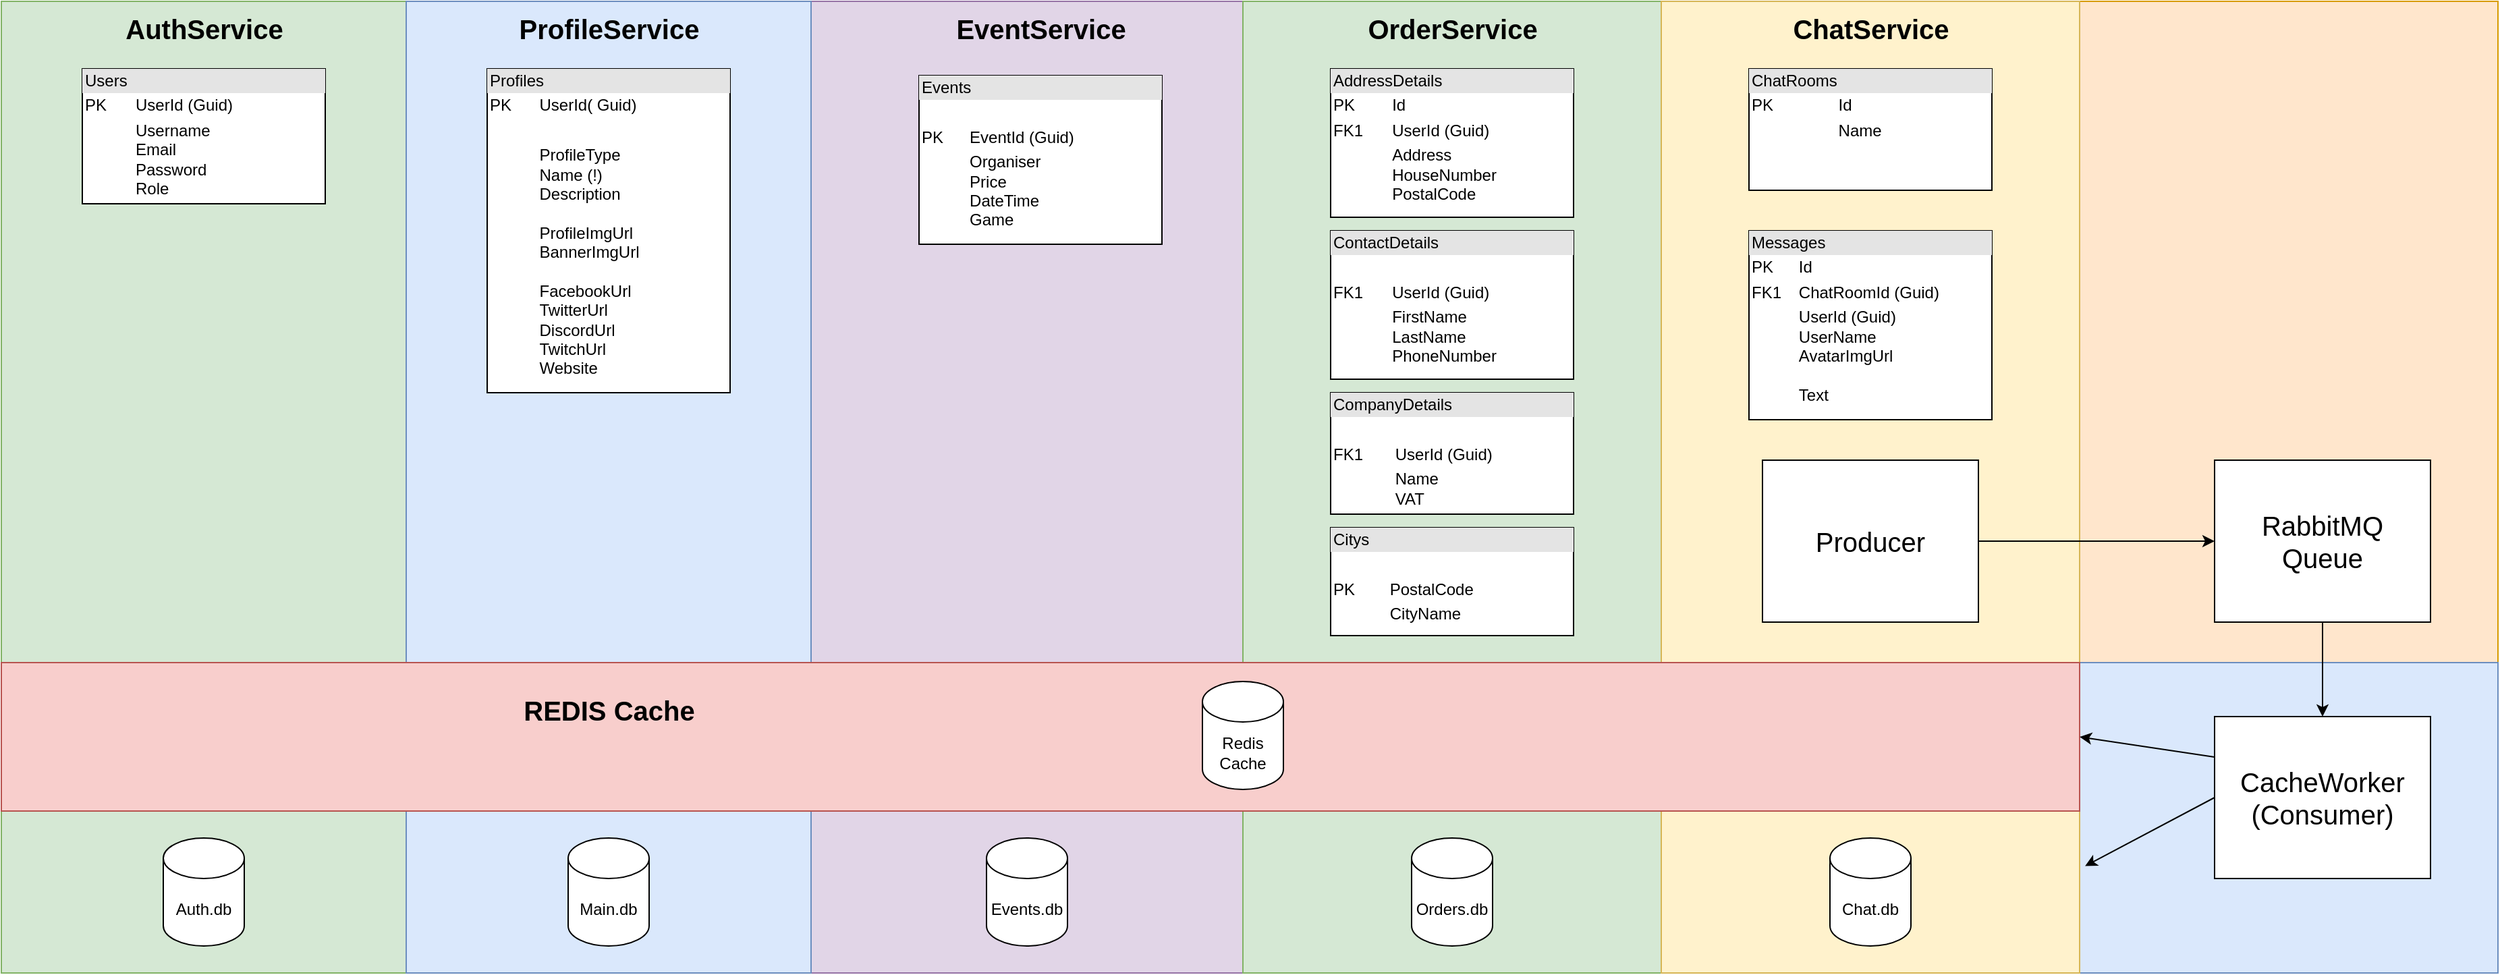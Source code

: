 <mxfile version="18.0.6" type="device" pages="11"><diagram id="IFJYSDlTWk54i2XUHWaH" name="DB Schema"><mxGraphModel dx="1759" dy="608" grid="1" gridSize="10" guides="1" tooltips="1" connect="1" arrows="1" fold="1" page="1" pageScale="1" pageWidth="827" pageHeight="1169" math="0" shadow="0"><root><mxCell id="0"/><mxCell id="1" parent="0"/><mxCell id="W_V2dUgWDjjWB1EfU2Be-53" value="" style="rounded=0;whiteSpace=wrap;html=1;fillColor=#d5e8d4;strokeColor=#82b366;" parent="1" vertex="1"><mxGeometry x="-240" width="300" height="720" as="geometry"/></mxCell><mxCell id="W_V2dUgWDjjWB1EfU2Be-51" value="" style="rounded=0;whiteSpace=wrap;html=1;fillColor=#f8cecc;strokeColor=#b85450;" parent="1" vertex="1"><mxGeometry x="60" y="600" width="1240" height="120" as="geometry"/></mxCell><mxCell id="W_V2dUgWDjjWB1EfU2Be-48" value="" style="rounded=0;whiteSpace=wrap;html=1;fillColor=#ffe6cc;strokeColor=#d79b00;" parent="1" vertex="1"><mxGeometry x="1300" width="310" height="720" as="geometry"/></mxCell><mxCell id="W_V2dUgWDjjWB1EfU2Be-50" value="" style="rounded=0;whiteSpace=wrap;html=1;fillColor=#dae8fc;strokeColor=#6c8ebf;" parent="1" vertex="1"><mxGeometry x="1300" y="490" width="310" height="230" as="geometry"/></mxCell><mxCell id="W_V2dUgWDjjWB1EfU2Be-29" value="" style="rounded=0;whiteSpace=wrap;html=1;fillColor=#e1d5e7;strokeColor=#9673a6;" parent="1" vertex="1"><mxGeometry x="360" width="320" height="720" as="geometry"/></mxCell><mxCell id="W_V2dUgWDjjWB1EfU2Be-17" value="" style="rounded=0;whiteSpace=wrap;html=1;fillColor=#d5e8d4;strokeColor=#82b366;" parent="1" vertex="1"><mxGeometry x="680" width="310" height="720" as="geometry"/></mxCell><mxCell id="W_V2dUgWDjjWB1EfU2Be-15" value="" style="rounded=0;whiteSpace=wrap;html=1;fillColor=#dae8fc;strokeColor=#6c8ebf;" parent="1" vertex="1"><mxGeometry x="60" width="300" height="720" as="geometry"/></mxCell><mxCell id="s0WHTe7nwgUDGKAThb6b-1" value="&lt;div style=&quot;box-sizing: border-box ; width: 100% ; background: #e4e4e4 ; padding: 2px&quot;&gt;Users&lt;/div&gt;&lt;table style=&quot;width: 100% ; font-size: 1em&quot; cellpadding=&quot;2&quot; cellspacing=&quot;0&quot;&gt;&lt;tbody&gt;&lt;tr&gt;&lt;td&gt;PK&lt;/td&gt;&lt;td&gt;UserId (Guid)&lt;/td&gt;&lt;/tr&gt;&lt;tr&gt;&lt;td&gt;&lt;br&gt;&lt;/td&gt;&lt;td&gt;Username&lt;br&gt;Email&lt;br&gt;Password&lt;br&gt;Role&lt;/td&gt;&lt;/tr&gt;&lt;tr&gt;&lt;td&gt;&lt;br&gt;&lt;/td&gt;&lt;td&gt;&lt;br&gt;&lt;/td&gt;&lt;/tr&gt;&lt;/tbody&gt;&lt;/table&gt;" style="verticalAlign=top;align=left;overflow=fill;html=1;" parent="1" vertex="1"><mxGeometry x="-180" y="50" width="180" height="100" as="geometry"/></mxCell><mxCell id="W_V2dUgWDjjWB1EfU2Be-6" value="&lt;div style=&quot;box-sizing: border-box ; width: 100% ; background: #e4e4e4 ; padding: 2px&quot;&gt;Citys&lt;/div&gt;&lt;table style=&quot;width: 100% ; font-size: 1em&quot; cellpadding=&quot;2&quot; cellspacing=&quot;0&quot;&gt;&lt;tbody&gt;&lt;tr&gt;&lt;td&gt;&lt;br&gt;&lt;/td&gt;&lt;td&gt;&lt;br&gt;&lt;/td&gt;&lt;/tr&gt;&lt;tr&gt;&lt;td&gt;PK&lt;/td&gt;&lt;td&gt;PostalCode&lt;/td&gt;&lt;/tr&gt;&lt;tr&gt;&lt;td&gt;&lt;/td&gt;&lt;td&gt;CityName&lt;/td&gt;&lt;/tr&gt;&lt;/tbody&gt;&lt;/table&gt;" style="verticalAlign=top;align=left;overflow=fill;html=1;" parent="1" vertex="1"><mxGeometry x="745" y="390" width="180" height="80" as="geometry"/></mxCell><mxCell id="W_V2dUgWDjjWB1EfU2Be-9" value="&lt;div style=&quot;box-sizing: border-box ; width: 100% ; background: #e4e4e4 ; padding: 2px&quot;&gt;Profiles&lt;/div&gt;&lt;table style=&quot;width: 100% ; font-size: 1em&quot; cellpadding=&quot;2&quot; cellspacing=&quot;0&quot;&gt;&lt;tbody&gt;&lt;tr&gt;&lt;td&gt;PK&lt;/td&gt;&lt;td&gt;UserId( Guid)&lt;/td&gt;&lt;/tr&gt;&lt;tr&gt;&lt;td&gt;&lt;br&gt;&lt;/td&gt;&lt;td&gt;&lt;br&gt;&lt;/td&gt;&lt;/tr&gt;&lt;tr&gt;&lt;td&gt;&lt;/td&gt;&lt;td&gt;ProfileType&lt;br&gt;Name (!)&lt;br&gt;Description&lt;br&gt;&lt;br&gt;ProfileImgUrl&lt;br&gt;BannerImgUrl&lt;br&gt;&lt;br&gt;FacebookUrl&lt;br&gt;TwitterUrl&lt;br&gt;DiscordUrl&lt;br&gt;TwitchUrl&lt;br&gt;Website&lt;br&gt;&lt;/td&gt;&lt;/tr&gt;&lt;/tbody&gt;&lt;/table&gt;" style="verticalAlign=top;align=left;overflow=fill;html=1;" parent="1" vertex="1"><mxGeometry x="120" y="50" width="180" height="240" as="geometry"/></mxCell><mxCell id="W_V2dUgWDjjWB1EfU2Be-10" value="&lt;div style=&quot;box-sizing: border-box ; width: 100% ; background: #e4e4e4 ; padding: 2px&quot;&gt;CompanyDetails&lt;/div&gt;&lt;table style=&quot;width: 100% ; font-size: 1em&quot; cellpadding=&quot;2&quot; cellspacing=&quot;0&quot;&gt;&lt;tbody&gt;&lt;tr&gt;&lt;td&gt;&lt;br&gt;&lt;/td&gt;&lt;td&gt;&lt;br&gt;&lt;/td&gt;&lt;/tr&gt;&lt;tr&gt;&lt;td&gt;FK1&lt;/td&gt;&lt;td&gt;UserId (Guid)&lt;/td&gt;&lt;/tr&gt;&lt;tr&gt;&lt;td&gt;&lt;/td&gt;&lt;td&gt;Name&lt;br&gt;VAT&lt;/td&gt;&lt;/tr&gt;&lt;/tbody&gt;&lt;/table&gt;" style="verticalAlign=top;align=left;overflow=fill;html=1;" parent="1" vertex="1"><mxGeometry x="745" y="290" width="180" height="90" as="geometry"/></mxCell><mxCell id="W_V2dUgWDjjWB1EfU2Be-11" value="&lt;div style=&quot;box-sizing: border-box ; width: 100% ; background: #e4e4e4 ; padding: 2px&quot;&gt;ContactDetails&lt;/div&gt;&lt;table style=&quot;width: 100% ; font-size: 1em&quot; cellpadding=&quot;2&quot; cellspacing=&quot;0&quot;&gt;&lt;tbody&gt;&lt;tr&gt;&lt;td&gt;&lt;br&gt;&lt;/td&gt;&lt;td&gt;&lt;br&gt;&lt;/td&gt;&lt;/tr&gt;&lt;tr&gt;&lt;td&gt;FK1&lt;/td&gt;&lt;td&gt;UserId (Guid)&lt;/td&gt;&lt;/tr&gt;&lt;tr&gt;&lt;td&gt;&lt;/td&gt;&lt;td&gt;FirstName&lt;br&gt;LastName&lt;br&gt;PhoneNumber&lt;br&gt;&lt;/td&gt;&lt;/tr&gt;&lt;/tbody&gt;&lt;/table&gt;" style="verticalAlign=top;align=left;overflow=fill;html=1;" parent="1" vertex="1"><mxGeometry x="745" y="170" width="180" height="110" as="geometry"/></mxCell><mxCell id="W_V2dUgWDjjWB1EfU2Be-13" value="&lt;div style=&quot;box-sizing: border-box ; width: 100% ; background: #e4e4e4 ; padding: 2px&quot;&gt;AddressDetails&lt;/div&gt;&lt;table style=&quot;width: 100% ; font-size: 1em&quot; cellpadding=&quot;2&quot; cellspacing=&quot;0&quot;&gt;&lt;tbody&gt;&lt;tr&gt;&lt;td&gt;PK&lt;/td&gt;&lt;td&gt;Id&lt;/td&gt;&lt;/tr&gt;&lt;tr&gt;&lt;td&gt;FK1&lt;/td&gt;&lt;td&gt;UserId (Guid)&lt;/td&gt;&lt;/tr&gt;&lt;tr&gt;&lt;td&gt;&lt;/td&gt;&lt;td&gt;Address&lt;br&gt;HouseNumber&lt;br&gt;PostalCode&lt;/td&gt;&lt;/tr&gt;&lt;/tbody&gt;&lt;/table&gt;" style="verticalAlign=top;align=left;overflow=fill;html=1;" parent="1" vertex="1"><mxGeometry x="745" y="50" width="180" height="110" as="geometry"/></mxCell><mxCell id="W_V2dUgWDjjWB1EfU2Be-16" value="Auth.db" style="shape=cylinder3;whiteSpace=wrap;html=1;boundedLbl=1;backgroundOutline=1;size=15;" parent="1" vertex="1"><mxGeometry x="-120" y="620" width="60" height="80" as="geometry"/></mxCell><mxCell id="W_V2dUgWDjjWB1EfU2Be-18" value="Main.db" style="shape=cylinder3;whiteSpace=wrap;html=1;boundedLbl=1;backgroundOutline=1;size=15;" parent="1" vertex="1"><mxGeometry x="180" y="620" width="60" height="80" as="geometry"/></mxCell><mxCell id="W_V2dUgWDjjWB1EfU2Be-19" value="" style="rounded=0;whiteSpace=wrap;html=1;fillColor=#fff2cc;strokeColor=#d6b656;" parent="1" vertex="1"><mxGeometry x="990" width="310" height="720" as="geometry"/></mxCell><mxCell id="W_V2dUgWDjjWB1EfU2Be-20" value="&lt;div style=&quot;box-sizing: border-box ; width: 100% ; background: #e4e4e4 ; padding: 2px&quot;&gt;ChatRooms&lt;/div&gt;&lt;table style=&quot;width: 100% ; font-size: 1em&quot; cellpadding=&quot;2&quot; cellspacing=&quot;0&quot;&gt;&lt;tbody&gt;&lt;tr&gt;&lt;td&gt;PK&lt;/td&gt;&lt;td&gt;Id&lt;/td&gt;&lt;/tr&gt;&lt;tr&gt;&lt;td&gt;&lt;br&gt;&lt;/td&gt;&lt;td&gt;Name&lt;/td&gt;&lt;/tr&gt;&lt;tr&gt;&lt;td&gt;&lt;/td&gt;&lt;td&gt;&lt;br&gt;&lt;/td&gt;&lt;/tr&gt;&lt;/tbody&gt;&lt;/table&gt;" style="verticalAlign=top;align=left;overflow=fill;html=1;" parent="1" vertex="1"><mxGeometry x="1055" y="50" width="180" height="90" as="geometry"/></mxCell><mxCell id="W_V2dUgWDjjWB1EfU2Be-22" value="&lt;div style=&quot;box-sizing: border-box ; width: 100% ; background: #e4e4e4 ; padding: 2px&quot;&gt;Messages&lt;/div&gt;&lt;table style=&quot;width: 100% ; font-size: 1em&quot; cellpadding=&quot;2&quot; cellspacing=&quot;0&quot;&gt;&lt;tbody&gt;&lt;tr&gt;&lt;td&gt;PK&lt;/td&gt;&lt;td&gt;Id&lt;/td&gt;&lt;/tr&gt;&lt;tr&gt;&lt;td&gt;FK1&lt;/td&gt;&lt;td&gt;ChatRoomId (Guid)&lt;/td&gt;&lt;/tr&gt;&lt;tr&gt;&lt;td&gt;&lt;/td&gt;&lt;td&gt;UserId (Guid)&lt;br&gt;UserName&lt;br&gt;AvatarImgUrl&lt;br&gt;&lt;br&gt;Text&lt;/td&gt;&lt;/tr&gt;&lt;/tbody&gt;&lt;/table&gt;" style="verticalAlign=top;align=left;overflow=fill;html=1;" parent="1" vertex="1"><mxGeometry x="1055" y="170" width="180" height="140" as="geometry"/></mxCell><mxCell id="W_V2dUgWDjjWB1EfU2Be-23" value="Chat.db" style="shape=cylinder3;whiteSpace=wrap;html=1;boundedLbl=1;backgroundOutline=1;size=15;" parent="1" vertex="1"><mxGeometry x="1115" y="620" width="60" height="80" as="geometry"/></mxCell><mxCell id="W_V2dUgWDjjWB1EfU2Be-24" value="AuthService" style="text;html=1;align=center;verticalAlign=middle;resizable=0;points=[];autosize=1;strokeColor=none;fillColor=none;fontSize=20;fontStyle=1" parent="1" vertex="1"><mxGeometry x="-155" y="5" width="130" height="30" as="geometry"/></mxCell><mxCell id="W_V2dUgWDjjWB1EfU2Be-25" value="ChatService" style="text;html=1;align=center;verticalAlign=middle;resizable=0;points=[];autosize=1;strokeColor=none;fillColor=none;fontSize=20;fontStyle=1" parent="1" vertex="1"><mxGeometry x="1080" y="5" width="130" height="30" as="geometry"/></mxCell><mxCell id="W_V2dUgWDjjWB1EfU2Be-26" value="ProfileService" style="text;html=1;align=center;verticalAlign=middle;resizable=0;points=[];autosize=1;strokeColor=none;fillColor=none;fontSize=20;fontStyle=1" parent="1" vertex="1"><mxGeometry x="135" y="5" width="150" height="30" as="geometry"/></mxCell><mxCell id="W_V2dUgWDjjWB1EfU2Be-28" value="OrderService" style="text;html=1;align=center;verticalAlign=middle;resizable=0;points=[];autosize=1;strokeColor=none;fillColor=none;fontSize=20;fontStyle=1" parent="1" vertex="1"><mxGeometry x="765" y="5" width="140" height="30" as="geometry"/></mxCell><mxCell id="W_V2dUgWDjjWB1EfU2Be-30" value="Orders.db" style="shape=cylinder3;whiteSpace=wrap;html=1;boundedLbl=1;backgroundOutline=1;size=15;" parent="1" vertex="1"><mxGeometry x="805" y="620" width="60" height="80" as="geometry"/></mxCell><mxCell id="W_V2dUgWDjjWB1EfU2Be-32" value="" style="rounded=0;whiteSpace=wrap;html=1;fillColor=#f8cecc;strokeColor=#b85450;" parent="1" vertex="1"><mxGeometry x="-240" y="490" width="1540" height="110" as="geometry"/></mxCell><mxCell id="W_V2dUgWDjjWB1EfU2Be-33" value="Redis Cache" style="shape=cylinder3;whiteSpace=wrap;html=1;boundedLbl=1;backgroundOutline=1;size=15;" parent="1" vertex="1"><mxGeometry x="650" y="504" width="60" height="80" as="geometry"/></mxCell><mxCell id="W_V2dUgWDjjWB1EfU2Be-38" value="RabbitMQ &lt;br&gt;Queue" style="rounded=0;whiteSpace=wrap;html=1;fontSize=20;" parent="1" vertex="1"><mxGeometry x="1400" y="340" width="160" height="120" as="geometry"/></mxCell><mxCell id="W_V2dUgWDjjWB1EfU2Be-39" value="CacheWorker&lt;br&gt;(Consumer)" style="rounded=0;whiteSpace=wrap;html=1;fontSize=20;" parent="1" vertex="1"><mxGeometry x="1400" y="530" width="160" height="120" as="geometry"/></mxCell><mxCell id="W_V2dUgWDjjWB1EfU2Be-40" value="Producer" style="rounded=0;whiteSpace=wrap;html=1;fontSize=20;" parent="1" vertex="1"><mxGeometry x="1065" y="340" width="160" height="120" as="geometry"/></mxCell><mxCell id="W_V2dUgWDjjWB1EfU2Be-41" value="" style="endArrow=classic;html=1;rounded=0;fontSize=20;entryX=0;entryY=0.5;entryDx=0;entryDy=0;exitX=1;exitY=0.5;exitDx=0;exitDy=0;" parent="1" source="W_V2dUgWDjjWB1EfU2Be-40" target="W_V2dUgWDjjWB1EfU2Be-38" edge="1"><mxGeometry width="50" height="50" relative="1" as="geometry"><mxPoint x="1000" y="390" as="sourcePoint"/><mxPoint x="1050" y="340" as="targetPoint"/></mxGeometry></mxCell><mxCell id="W_V2dUgWDjjWB1EfU2Be-42" value="" style="endArrow=classic;html=1;rounded=0;fontSize=20;entryX=0.5;entryY=0;entryDx=0;entryDy=0;exitX=0.5;exitY=1;exitDx=0;exitDy=0;" parent="1" source="W_V2dUgWDjjWB1EfU2Be-38" target="W_V2dUgWDjjWB1EfU2Be-39" edge="1"><mxGeometry width="50" height="50" relative="1" as="geometry"><mxPoint x="1000" y="390" as="sourcePoint"/><mxPoint x="1050" y="340" as="targetPoint"/></mxGeometry></mxCell><mxCell id="W_V2dUgWDjjWB1EfU2Be-43" value="" style="endArrow=classic;html=1;rounded=0;fontSize=20;entryX=1;entryY=0.5;entryDx=0;entryDy=0;exitX=0;exitY=0.25;exitDx=0;exitDy=0;" parent="1" source="W_V2dUgWDjjWB1EfU2Be-39" target="W_V2dUgWDjjWB1EfU2Be-32" edge="1"><mxGeometry width="50" height="50" relative="1" as="geometry"><mxPoint x="1350" y="530" as="sourcePoint"/><mxPoint x="1400" y="480" as="targetPoint"/></mxGeometry></mxCell><mxCell id="W_V2dUgWDjjWB1EfU2Be-44" value="" style="endArrow=classic;html=1;rounded=0;fontSize=20;exitX=0;exitY=0.5;exitDx=0;exitDy=0;entryX=1.013;entryY=0.89;entryDx=0;entryDy=0;entryPerimeter=0;" parent="1" source="W_V2dUgWDjjWB1EfU2Be-39" target="W_V2dUgWDjjWB1EfU2Be-19" edge="1"><mxGeometry width="50" height="50" relative="1" as="geometry"><mxPoint x="1000" y="390" as="sourcePoint"/><mxPoint x="1050" y="340" as="targetPoint"/></mxGeometry></mxCell><mxCell id="W_V2dUgWDjjWB1EfU2Be-47" value="REDIS Cache" style="text;html=1;align=center;verticalAlign=middle;resizable=0;points=[];autosize=1;strokeColor=none;fillColor=none;fontSize=20;fontStyle=1" parent="1" vertex="1"><mxGeometry x="140" y="510" width="140" height="30" as="geometry"/></mxCell><mxCell id="W_V2dUgWDjjWB1EfU2Be-54" value="Events.db" style="shape=cylinder3;whiteSpace=wrap;html=1;boundedLbl=1;backgroundOutline=1;size=15;" parent="1" vertex="1"><mxGeometry x="490" y="620" width="60" height="80" as="geometry"/></mxCell><mxCell id="W_V2dUgWDjjWB1EfU2Be-55" value="&lt;div style=&quot;box-sizing: border-box ; width: 100% ; background: #e4e4e4 ; padding: 2px&quot;&gt;Events&lt;/div&gt;&lt;table style=&quot;width: 100% ; font-size: 1em&quot; cellpadding=&quot;2&quot; cellspacing=&quot;0&quot;&gt;&lt;tbody&gt;&lt;tr&gt;&lt;td&gt;&lt;br&gt;&lt;/td&gt;&lt;td&gt;&lt;br&gt;&lt;/td&gt;&lt;/tr&gt;&lt;tr&gt;&lt;td&gt;PK&lt;/td&gt;&lt;td&gt;EventId (Guid)&lt;/td&gt;&lt;/tr&gt;&lt;tr&gt;&lt;td&gt;&lt;br&gt;&lt;/td&gt;&lt;td&gt;Organiser&lt;br&gt;Price&lt;br&gt;DateTime&lt;br&gt;Game&lt;/td&gt;&lt;/tr&gt;&lt;/tbody&gt;&lt;/table&gt;" style="verticalAlign=top;align=left;overflow=fill;html=1;" parent="1" vertex="1"><mxGeometry x="440" y="55" width="180" height="125" as="geometry"/></mxCell><mxCell id="W_V2dUgWDjjWB1EfU2Be-56" value="EventService" style="text;html=1;align=center;verticalAlign=middle;resizable=0;points=[];autosize=1;strokeColor=none;fillColor=none;fontSize=20;fontStyle=1" parent="1" vertex="1"><mxGeometry x="460" y="5" width="140" height="30" as="geometry"/></mxCell></root></mxGraphModel></diagram><diagram id="o4ybLR4uIWLrbqbxuLk3" name="AuthDb"><mxGraphModel dx="1715" dy="579" grid="1" gridSize="10" guides="1" tooltips="1" connect="1" arrows="1" fold="1" page="1" pageScale="1" pageWidth="827" pageHeight="1169" math="0" shadow="0"><root><mxCell id="0"/><mxCell id="1" parent="0"/><mxCell id="TnPkIVupYFArE4u0r8AF-1" value="" style="rounded=0;whiteSpace=wrap;html=1;fillColor=#dae8fc;strokeColor=#6c8ebf;" parent="1" vertex="1"><mxGeometry x="-490" width="450" height="390" as="geometry"/></mxCell><mxCell id="TnPkIVupYFArE4u0r8AF-2" value="&lt;div style=&quot;box-sizing: border-box ; width: 100% ; background: #e4e4e4 ; padding: 2px&quot;&gt;AspNetUsers&lt;/div&gt;&lt;table style=&quot;width: 100% ; font-size: 1em&quot; cellpadding=&quot;2&quot; cellspacing=&quot;0&quot;&gt;&lt;tbody&gt;&lt;tr&gt;&lt;td&gt;PK&lt;br&gt;&lt;/td&gt;&lt;td&gt;UserId - guid&lt;/td&gt;&lt;/tr&gt;&lt;tr&gt;&lt;td&gt;&lt;br&gt;&lt;/td&gt;&lt;td&gt;Username&amp;nbsp;- text&lt;br&gt;NormalizedUsername - text&lt;br&gt;Email&amp;nbsp;- text&lt;br&gt;NormalizedEmail&amp;nbsp;- text&lt;br&gt;EmailConfirmed - bool&lt;br&gt;PasswordHash - text&lt;br&gt;SecurityStamp - text&lt;br&gt;ConcurrencyStamp - text&lt;br&gt;Phone - text&lt;br&gt;PhoneNumberConfirmed - bool&lt;br&gt;TwoFactorEnabled - bool&lt;br&gt;LockoutEnd - timestamp&lt;br&gt;LockoutEnabled - bool&lt;br&gt;AccessFailedCount - int&lt;/td&gt;&lt;/tr&gt;&lt;tr&gt;&lt;td&gt;&lt;br&gt;&lt;/td&gt;&lt;td&gt;&lt;br&gt;&lt;/td&gt;&lt;/tr&gt;&lt;/tbody&gt;&lt;/table&gt;" style="verticalAlign=top;align=left;overflow=fill;html=1;fillColor=#f5f5f5;fontColor=#333333;strokeColor=#666666;" parent="1" vertex="1"><mxGeometry x="-260" y="40" width="210" height="250" as="geometry"/></mxCell><mxCell id="TnPkIVupYFArE4u0r8AF-3" value="Auth.db" style="shape=cylinder3;whiteSpace=wrap;html=1;boundedLbl=1;backgroundOutline=1;size=15;fillColor=#f5f5f5;fontColor=#333333;strokeColor=#666666;" parent="1" vertex="1"><mxGeometry x="-295" y="300" width="60" height="80" as="geometry"/></mxCell><mxCell id="TnPkIVupYFArE4u0r8AF-4" value="&lt;div style=&quot;box-sizing:border-box;width:100%;background:#e4e4e4;padding:2px;&quot;&gt;AspNetRoles&lt;/div&gt;&lt;table style=&quot;width:100%;font-size:1em;&quot; cellpadding=&quot;2&quot; cellspacing=&quot;0&quot;&gt;&lt;tbody&gt;&lt;tr&gt;&lt;td&gt;PK&lt;/td&gt;&lt;td&gt;Id (Guid&lt;/td&gt;&lt;/tr&gt;&lt;tr&gt;&lt;td&gt;&lt;br&gt;&lt;/td&gt;&lt;td&gt;Name - text&lt;/td&gt;&lt;/tr&gt;&lt;tr&gt;&lt;td&gt;&lt;br&gt;&lt;br&gt;&lt;/td&gt;&lt;td&gt;NormalizedName - text&lt;br&gt;ConcurrencyStamp - text&lt;/td&gt;&lt;/tr&gt;&lt;/tbody&gt;&lt;/table&gt;" style="verticalAlign=top;align=left;overflow=fill;html=1;fillColor=#f5f5f5;fontColor=#333333;strokeColor=#666666;" parent="1" vertex="1"><mxGeometry x="-480" y="190" width="180" height="100" as="geometry"/></mxCell><mxCell id="TnPkIVupYFArE4u0r8AF-5" value="&lt;div style=&quot;box-sizing:border-box;width:100%;background:#e4e4e4;padding:2px;&quot;&gt;AspNetUserRoles&lt;/div&gt;&lt;table style=&quot;width:100%;font-size:1em;&quot; cellpadding=&quot;2&quot; cellspacing=&quot;0&quot;&gt;&lt;tbody&gt;&lt;tr&gt;&lt;td&gt;PK, FK1&lt;/td&gt;&lt;td&gt;UserId - guid&lt;/td&gt;&lt;/tr&gt;&lt;tr&gt;&lt;td&gt;PK, FK2&lt;/td&gt;&lt;td&gt;RoleId - guid&lt;/td&gt;&lt;/tr&gt;&lt;tr&gt;&lt;td&gt;&lt;/td&gt;&lt;td&gt;&lt;br&gt;&lt;/td&gt;&lt;/tr&gt;&lt;/tbody&gt;&lt;/table&gt;" style="verticalAlign=top;align=left;overflow=fill;html=1;fillColor=#f5f5f5;fontColor=#333333;strokeColor=#666666;" parent="1" vertex="1"><mxGeometry x="-480" y="40" width="180" height="70" as="geometry"/></mxCell><mxCell id="TnPkIVupYFArE4u0r8AF-6" value="" style="endArrow=none;html=1;rounded=0;entryX=0.985;entryY=0.265;entryDx=0;entryDy=0;entryPerimeter=0;exitX=1.001;exitY=0.363;exitDx=0;exitDy=0;exitPerimeter=0;" parent="1" source="TnPkIVupYFArE4u0r8AF-5" target="TnPkIVupYFArE4u0r8AF-9" edge="1"><mxGeometry width="50" height="50" relative="1" as="geometry"><mxPoint x="-320" y="160" as="sourcePoint"/><mxPoint x="-270" y="110" as="targetPoint"/></mxGeometry></mxCell><mxCell id="TnPkIVupYFArE4u0r8AF-7" value="" style="endArrow=none;html=1;rounded=0;entryX=0.994;entryY=0.631;entryDx=0;entryDy=0;entryPerimeter=0;exitX=1;exitY=0.25;exitDx=0;exitDy=0;" parent="1" source="TnPkIVupYFArE4u0r8AF-4" target="TnPkIVupYFArE4u0r8AF-5" edge="1"><mxGeometry width="50" height="50" relative="1" as="geometry"><mxPoint x="-330" y="375" as="sourcePoint"/><mxPoint x="-280" y="325" as="targetPoint"/><Array as="points"><mxPoint x="-290" y="215"/><mxPoint x="-290" y="84"/></Array></mxGeometry></mxCell><mxCell id="TnPkIVupYFArE4u0r8AF-8" value="n" style="text;html=1;align=center;verticalAlign=middle;resizable=0;points=[];autosize=1;strokeColor=none;fillColor=none;" parent="1" vertex="1"><mxGeometry x="-300" y="40" width="20" height="20" as="geometry"/></mxCell><mxCell id="TnPkIVupYFArE4u0r8AF-9" value="n" style="text;html=1;align=center;verticalAlign=middle;resizable=0;points=[];autosize=1;strokeColor=none;fillColor=none;" parent="1" vertex="1"><mxGeometry x="-280" y="60" width="20" height="20" as="geometry"/></mxCell><mxCell id="TnPkIVupYFArE4u0r8AF-10" value="&lt;b&gt;&lt;font style=&quot;font-size: 20px;&quot;&gt;authDb&lt;/font&gt;&lt;/b&gt;" style="text;html=1;strokeColor=none;fillColor=none;align=center;verticalAlign=middle;whiteSpace=wrap;rounded=0;" parent="1" vertex="1"><mxGeometry x="-473" width="60" height="30" as="geometry"/></mxCell></root></mxGraphModel></diagram><diagram id="Q9GtxVkLpX6O6IStvzaB" name="MainDb"><mxGraphModel dx="932" dy="608" grid="1" gridSize="10" guides="1" tooltips="1" connect="1" arrows="1" fold="1" page="1" pageScale="1" pageWidth="827" pageHeight="1169" math="0" shadow="0"><root><mxCell id="0"/><mxCell id="1" parent="0"/><mxCell id="GvK8nG38RdaHhfc_IUxU-1" value="" style="rounded=0;whiteSpace=wrap;html=1;fontSize=20;fillColor=#dae8fc;strokeColor=#6c8ebf;" parent="1" vertex="1"><mxGeometry x="20" y="10" width="660" height="400" as="geometry"/></mxCell><mxCell id="GvK8nG38RdaHhfc_IUxU-2" value="&lt;div style=&quot;box-sizing: border-box ; width: 100% ; background: #e4e4e4 ; padding: 2px&quot;&gt;Profiles&lt;/div&gt;&lt;table style=&quot;width: 100% ; font-size: 1em&quot; cellpadding=&quot;2&quot; cellspacing=&quot;0&quot;&gt;&lt;tbody&gt;&lt;tr&gt;&lt;td&gt;PK&lt;/td&gt;&lt;td&gt;Id - guid&lt;/td&gt;&lt;/tr&gt;&lt;tr&gt;&lt;td&gt;&lt;br&gt;&lt;/td&gt;&lt;td&gt;&lt;br&gt;&lt;/td&gt;&lt;/tr&gt;&lt;tr&gt;&lt;td&gt;&lt;/td&gt;&lt;td&gt;UserType - int&lt;br&gt;Name - text&lt;br&gt;Description - text&lt;br&gt;&lt;br&gt;ProfileImgUrl - text&lt;br&gt;BannerImgUrl&amp;nbsp;- text&lt;br&gt;&lt;br&gt;FacebookUrl&amp;nbsp;- text&lt;br&gt;TwitterUrl&amp;nbsp;- text&lt;br&gt;DiscordUrl&amp;nbsp;- text&lt;br&gt;TwitchUrl&amp;nbsp;- text&lt;br&gt;WebsiteUrl&amp;nbsp;- text&lt;br&gt;&lt;/td&gt;&lt;/tr&gt;&lt;/tbody&gt;&lt;/table&gt;" style="verticalAlign=top;align=left;overflow=fill;html=1;fillColor=#f5f5f5;fontColor=#333333;strokeColor=#666666;" parent="1" vertex="1"><mxGeometry x="30" y="40" width="180" height="240" as="geometry"/></mxCell><mxCell id="GvK8nG38RdaHhfc_IUxU-3" value="Main.db" style="shape=cylinder3;whiteSpace=wrap;html=1;boundedLbl=1;backgroundOutline=1;size=15;fillColor=#f5f5f5;fontColor=#333333;strokeColor=#666666;" parent="1" vertex="1"><mxGeometry x="320" y="320" width="60" height="80" as="geometry"/></mxCell><mxCell id="GvK8nG38RdaHhfc_IUxU-5" value="&lt;div style=&quot;box-sizing: border-box ; width: 100% ; background: #e4e4e4 ; padding: 2px&quot;&gt;Teams&lt;/div&gt;&lt;table style=&quot;width: 100% ; font-size: 1em&quot; cellpadding=&quot;2&quot; cellspacing=&quot;0&quot;&gt;&lt;tbody&gt;&lt;tr&gt;&lt;td&gt;PK&lt;/td&gt;&lt;td&gt;Id - guid&lt;/td&gt;&lt;/tr&gt;&lt;tr&gt;&lt;td&gt;&lt;br&gt;&lt;/td&gt;&lt;td&gt;&lt;br&gt;&lt;/td&gt;&lt;/tr&gt;&lt;tr&gt;&lt;td&gt;&lt;br&gt;&lt;/td&gt;&lt;td&gt;Name - text&lt;/td&gt;&lt;/tr&gt;&lt;/tbody&gt;&lt;/table&gt;" style="verticalAlign=top;align=left;overflow=fill;html=1;fillColor=#f5f5f5;fontColor=#333333;strokeColor=#666666;" parent="1" vertex="1"><mxGeometry x="490" y="215" width="180" height="85" as="geometry"/></mxCell><mxCell id="GvK8nG38RdaHhfc_IUxU-6" value="&lt;div style=&quot;box-sizing:border-box;width:100%;background:#e4e4e4;padding:2px;&quot;&gt;EventTeam&lt;/div&gt;&lt;table style=&quot;width:100%;font-size:1em;&quot; cellpadding=&quot;2&quot; cellspacing=&quot;0&quot;&gt;&lt;tbody&gt;&lt;tr&gt;&lt;td&gt;PK, FK1&lt;/td&gt;&lt;td&gt;EventsId - guid&lt;/td&gt;&lt;/tr&gt;&lt;tr&gt;&lt;td&gt;PK, FK2&lt;/td&gt;&lt;td&gt;TeamsId - guid&lt;/td&gt;&lt;/tr&gt;&lt;tr&gt;&lt;td&gt;&lt;/td&gt;&lt;td&gt;&lt;br&gt;&lt;/td&gt;&lt;/tr&gt;&lt;/tbody&gt;&lt;/table&gt;" style="verticalAlign=top;align=left;overflow=fill;html=1;fillColor=#f5f5f5;fontColor=#333333;strokeColor=#666666;" parent="1" vertex="1"><mxGeometry x="490" y="40" width="180" height="70" as="geometry"/></mxCell><mxCell id="GvK8nG38RdaHhfc_IUxU-7" value="&lt;div style=&quot;box-sizing:border-box;width:100%;background:#e4e4e4;padding:2px;&quot;&gt;Offers&lt;/div&gt;&lt;table style=&quot;width:100%;font-size:1em;&quot; cellpadding=&quot;2&quot; cellspacing=&quot;0&quot;&gt;&lt;tbody&gt;&lt;tr&gt;&lt;td&gt;PK&lt;/td&gt;&lt;td&gt;Id - guid&lt;/td&gt;&lt;/tr&gt;&lt;tr&gt;&lt;td&gt;FK1&lt;br&gt;&lt;/td&gt;&lt;td&gt;EventId - guid&lt;br&gt;&lt;/td&gt;&lt;/tr&gt;&lt;tr&gt;&lt;td&gt;FK2&lt;br&gt;&lt;br&gt;&lt;/td&gt;&lt;td&gt;CasterId - guid&lt;br&gt;OfferStatus - int&lt;/td&gt;&lt;/tr&gt;&lt;/tbody&gt;&lt;/table&gt;" style="verticalAlign=top;align=left;overflow=fill;html=1;fillColor=#f5f5f5;fontColor=#333333;strokeColor=#666666;" parent="1" vertex="1"><mxGeometry x="260" y="195" width="180" height="110" as="geometry"/></mxCell><mxCell id="GvK8nG38RdaHhfc_IUxU-8" value="&lt;div style=&quot;box-sizing:border-box;width:100%;background:#e4e4e4;padding:2px;&quot;&gt;Events&lt;/div&gt;&lt;table style=&quot;width:100%;font-size:1em;&quot; cellpadding=&quot;2&quot; cellspacing=&quot;0&quot;&gt;&lt;tbody&gt;&lt;tr&gt;&lt;td&gt;PK&lt;/td&gt;&lt;td&gt;Id - guid&lt;/td&gt;&lt;/tr&gt;&lt;tr&gt;&lt;td&gt;FK1&lt;br&gt;&lt;br&gt;&lt;br&gt;&lt;br&gt;&lt;br&gt;&lt;br&gt;&lt;br&gt;&lt;/td&gt;&lt;td&gt;OrganisationId - guid&lt;br&gt;Price - double&lt;br&gt;Time - timestamp&lt;br&gt;Game - text&lt;br&gt;Description - text&lt;br&gt;EventStatus - int&lt;br&gt;&lt;br&gt;&lt;/td&gt;&lt;/tr&gt;&lt;tr&gt;&lt;td&gt;&lt;/td&gt;&lt;td&gt;&lt;br&gt;&lt;/td&gt;&lt;/tr&gt;&lt;/tbody&gt;&lt;/table&gt;" style="verticalAlign=top;align=left;overflow=fill;html=1;fillColor=#f5f5f5;fontColor=#333333;strokeColor=#666666;" parent="1" vertex="1"><mxGeometry x="260" y="40" width="180" height="140" as="geometry"/></mxCell><mxCell id="GvK8nG38RdaHhfc_IUxU-9" value="" style="endArrow=none;html=1;rounded=0;exitX=-0.003;exitY=0.321;exitDx=0;exitDy=0;exitPerimeter=0;entryX=0.999;entryY=0.101;entryDx=0;entryDy=0;entryPerimeter=0;" parent="1" source="GvK8nG38RdaHhfc_IUxU-8" target="GvK8nG38RdaHhfc_IUxU-2" edge="1"><mxGeometry width="50" height="50" relative="1" as="geometry"><mxPoint x="370" y="210" as="sourcePoint"/><mxPoint x="420" y="160" as="targetPoint"/><Array as="points"><mxPoint x="250" y="85"/><mxPoint x="250" y="64"/></Array></mxGeometry></mxCell><mxCell id="GvK8nG38RdaHhfc_IUxU-10" value="" style="endArrow=none;html=1;rounded=0;" parent="1" edge="1"><mxGeometry width="50" height="50" relative="1" as="geometry"><mxPoint x="440" y="70" as="sourcePoint"/><mxPoint x="440" y="260" as="targetPoint"/><Array as="points"><mxPoint x="460" y="70"/><mxPoint x="460" y="260"/></Array></mxGeometry></mxCell><mxCell id="GvK8nG38RdaHhfc_IUxU-11" value="" style="endArrow=none;html=1;rounded=0;entryX=1.002;entryY=0.139;entryDx=0;entryDy=0;entryPerimeter=0;exitX=1.1;exitY=1;exitDx=0;exitDy=0;exitPerimeter=0;" parent="1" target="GvK8nG38RdaHhfc_IUxU-2" edge="1" source="GvK8nG38RdaHhfc_IUxU-16"><mxGeometry width="50" height="50" relative="1" as="geometry"><mxPoint x="260" y="280" as="sourcePoint"/><mxPoint x="380" y="200" as="targetPoint"/><Array as="points"><mxPoint x="230" y="260"/><mxPoint x="230" y="73"/></Array></mxGeometry></mxCell><mxCell id="GvK8nG38RdaHhfc_IUxU-12" value="" style="endArrow=none;html=1;rounded=0;entryX=0;entryY=0.271;entryDx=0;entryDy=0;exitX=0.998;exitY=0.137;exitDx=0;exitDy=0;exitPerimeter=0;entryPerimeter=0;" parent="1" source="GvK8nG38RdaHhfc_IUxU-8" target="GvK8nG38RdaHhfc_IUxU-6" edge="1"><mxGeometry width="50" height="50" relative="1" as="geometry"><mxPoint x="470" y="190" as="sourcePoint"/><mxPoint x="520" y="140" as="targetPoint"/></mxGeometry></mxCell><mxCell id="GvK8nG38RdaHhfc_IUxU-13" value="" style="endArrow=none;html=1;rounded=0;entryX=-0.003;entryY=0.646;entryDx=0;entryDy=0;entryPerimeter=0;exitX=-0.001;exitY=0.294;exitDx=0;exitDy=0;exitPerimeter=0;" parent="1" source="GvK8nG38RdaHhfc_IUxU-5" target="GvK8nG38RdaHhfc_IUxU-6" edge="1"><mxGeometry width="50" height="50" relative="1" as="geometry"><mxPoint x="480" y="200" as="sourcePoint"/><mxPoint x="530" y="150" as="targetPoint"/><Array as="points"><mxPoint x="480" y="240"/><mxPoint x="480" y="85"/></Array></mxGeometry></mxCell><mxCell id="GvK8nG38RdaHhfc_IUxU-14" value="n" style="text;html=1;align=center;verticalAlign=middle;resizable=0;points=[];autosize=1;strokeColor=none;fillColor=none;" parent="1" vertex="1"><mxGeometry x="440" y="240" width="20" height="20" as="geometry"/></mxCell><mxCell id="GvK8nG38RdaHhfc_IUxU-15" value="1" style="text;html=1;align=center;verticalAlign=middle;resizable=0;points=[];autosize=1;strokeColor=none;fillColor=none;" parent="1" vertex="1"><mxGeometry x="440" y="70" width="20" height="20" as="geometry"/></mxCell><mxCell id="GvK8nG38RdaHhfc_IUxU-16" value="n" style="text;html=1;align=center;verticalAlign=middle;resizable=0;points=[];autosize=1;strokeColor=none;fillColor=none;" parent="1" vertex="1"><mxGeometry x="240" y="240" width="20" height="20" as="geometry"/></mxCell><mxCell id="GvK8nG38RdaHhfc_IUxU-17" value="1" style="text;html=1;align=center;verticalAlign=middle;resizable=0;points=[];autosize=1;strokeColor=none;fillColor=none;" parent="1" vertex="1"><mxGeometry x="210" y="50" width="20" height="20" as="geometry"/></mxCell><mxCell id="GvK8nG38RdaHhfc_IUxU-18" value="&lt;b&gt;&lt;font style=&quot;font-size: 20px;&quot;&gt;mainDb&lt;/font&gt;&lt;/b&gt;" style="text;html=1;strokeColor=none;fillColor=none;align=center;verticalAlign=middle;whiteSpace=wrap;rounded=0;" parent="1" vertex="1"><mxGeometry x="40" y="10" width="60" height="30" as="geometry"/></mxCell></root></mxGraphModel></diagram><diagram id="pL_MFgpMui7b5fjneWYm" name="ChatDB"><mxGraphModel dx="810" dy="529" grid="1" gridSize="10" guides="1" tooltips="1" connect="1" arrows="1" fold="1" page="1" pageScale="1" pageWidth="827" pageHeight="1169" math="0" shadow="0"><root><mxCell id="0"/><mxCell id="1" parent="0"/><mxCell id="bjk59OxwuFnxssIdJPUN-7" value="" style="rounded=0;whiteSpace=wrap;html=1;fontSize=20;fillColor=#CCE5FF;" parent="1" vertex="1"><mxGeometry x="780" y="10" width="210" height="390" as="geometry"/></mxCell><mxCell id="bjk59OxwuFnxssIdJPUN-1" value="&lt;div style=&quot;box-sizing: border-box ; width: 100% ; background: #e4e4e4 ; padding: 2px&quot;&gt;ChatRooms&lt;/div&gt;&lt;table style=&quot;width: 100% ; font-size: 1em&quot; cellpadding=&quot;2&quot; cellspacing=&quot;0&quot;&gt;&lt;tbody&gt;&lt;tr&gt;&lt;td&gt;PK&lt;/td&gt;&lt;td&gt;Id - guid&lt;/td&gt;&lt;/tr&gt;&lt;tr&gt;&lt;td&gt;&lt;br&gt;&lt;/td&gt;&lt;td&gt;Name - text&lt;/td&gt;&lt;/tr&gt;&lt;tr&gt;&lt;td&gt;&lt;/td&gt;&lt;td&gt;&lt;br&gt;&lt;/td&gt;&lt;/tr&gt;&lt;/tbody&gt;&lt;/table&gt;" style="verticalAlign=top;align=left;overflow=fill;html=1;fillColor=#f5f5f5;fontColor=#333333;strokeColor=#666666;" parent="1" vertex="1"><mxGeometry x="800" y="40" width="180" height="90" as="geometry"/></mxCell><mxCell id="bjk59OxwuFnxssIdJPUN-2" value="&lt;div style=&quot;box-sizing: border-box ; width: 100% ; background: #e4e4e4 ; padding: 2px&quot;&gt;Messages&lt;/div&gt;&lt;table style=&quot;width: 100% ; font-size: 1em&quot; cellpadding=&quot;2&quot; cellspacing=&quot;0&quot;&gt;&lt;tbody&gt;&lt;tr&gt;&lt;td&gt;PK&lt;/td&gt;&lt;td&gt;Id&lt;/td&gt;&lt;/tr&gt;&lt;tr&gt;&lt;td&gt;FK1&lt;/td&gt;&lt;td&gt;ChatRoomId - guid&lt;/td&gt;&lt;/tr&gt;&lt;tr&gt;&lt;td&gt;&lt;/td&gt;&lt;td&gt;UserId - guid&lt;br&gt;Username - text&lt;br&gt;ProfileImgUrl - text&lt;br&gt;&lt;br&gt;Text - text&lt;/td&gt;&lt;/tr&gt;&lt;/tbody&gt;&lt;/table&gt;" style="verticalAlign=top;align=left;overflow=fill;html=1;fillColor=#f5f5f5;fontColor=#333333;strokeColor=#666666;" parent="1" vertex="1"><mxGeometry x="800" y="160" width="180" height="140" as="geometry"/></mxCell><mxCell id="bjk59OxwuFnxssIdJPUN-3" value="Chat.db" style="shape=cylinder3;whiteSpace=wrap;html=1;boundedLbl=1;backgroundOutline=1;size=15;fillColor=#f5f5f5;fontColor=#333333;strokeColor=#666666;" parent="1" vertex="1"><mxGeometry x="855" y="310" width="60" height="80" as="geometry"/></mxCell><mxCell id="bjk59OxwuFnxssIdJPUN-4" value="" style="endArrow=none;html=1;rounded=0;entryX=0;entryY=0.25;entryDx=0;entryDy=0;exitX=-0.008;exitY=0.329;exitDx=0;exitDy=0;exitPerimeter=0;" parent="1" source="bjk59OxwuFnxssIdJPUN-2" target="bjk59OxwuFnxssIdJPUN-1" edge="1"><mxGeometry width="50" height="50" relative="1" as="geometry"><mxPoint x="720" y="150" as="sourcePoint"/><mxPoint x="770" y="100" as="targetPoint"/><Array as="points"><mxPoint x="789" y="206"/><mxPoint x="789" y="62"/></Array></mxGeometry></mxCell><mxCell id="bjk59OxwuFnxssIdJPUN-6" value="&lt;b&gt;&lt;font style=&quot;font-size: 20px;&quot;&gt;chatDb&lt;/font&gt;&lt;/b&gt;" style="text;html=1;strokeColor=none;fillColor=none;align=center;verticalAlign=middle;whiteSpace=wrap;rounded=0;" parent="1" vertex="1"><mxGeometry x="806" y="10" width="60" height="30" as="geometry"/></mxCell></root></mxGraphModel></diagram><diagram id="p4W5z_XmIkirA183FJN8" name="BE Architecture"><mxGraphModel dx="932" dy="608" grid="1" gridSize="10" guides="1" tooltips="1" connect="1" arrows="1" fold="1" page="1" pageScale="1" pageWidth="827" pageHeight="1169" math="0" shadow="0"><root><mxCell id="0"/><mxCell id="1" parent="0"/><mxCell id="OJf60ZAPj5DJAhglVtov-37" value="" style="rounded=0;whiteSpace=wrap;html=1;fontSize=12;fillColor=#f5f5f5;fontColor=#333333;strokeColor=#666666;" parent="1" vertex="1"><mxGeometry x="150" y="430" width="570" height="470" as="geometry"/></mxCell><mxCell id="KQhbDWQ6Jd5zPNfz8OtU-7" value="" style="rounded=0;whiteSpace=wrap;html=1;fontSize=20;fillColor=#dae8fc;strokeColor=#6c8ebf;" parent="1" vertex="1"><mxGeometry x="190" y="450" width="520" height="170" as="geometry"/></mxCell><mxCell id="OJf60ZAPj5DJAhglVtov-42" value="&lt;font style=&quot;font-size: 20px;&quot;&gt;BACKEND&lt;/font&gt;" style="text;html=1;strokeColor=none;fillColor=none;align=center;verticalAlign=middle;whiteSpace=wrap;rounded=0;fontSize=20;fontStyle=1;rotation=270;" parent="1" vertex="1"><mxGeometry x="150" y="485" width="50" height="30" as="geometry"/></mxCell><mxCell id="KQhbDWQ6Jd5zPNfz8OtU-13" value="&lt;p style=&quot;margin:0px;margin-top:4px;text-align:center;&quot;&gt;&lt;b&gt;ImageController&lt;/b&gt;&lt;/p&gt;&lt;hr size=&quot;1&quot;&gt;&lt;div style=&quot;height:2px;&quot;&gt;&lt;/div&gt;" style="verticalAlign=top;align=left;overflow=fill;fontSize=12;fontFamily=Helvetica;html=1;" parent="1" vertex="1"><mxGeometry x="370" y="520" width="140" height="40.0" as="geometry"/></mxCell><mxCell id="KQhbDWQ6Jd5zPNfz8OtU-15" value="&lt;p style=&quot;margin:0px;margin-top:4px;text-align:center;&quot;&gt;&lt;b&gt;OfferController&lt;/b&gt;&lt;/p&gt;&lt;hr size=&quot;1&quot;&gt;&lt;div style=&quot;height:2px;&quot;&gt;&lt;/div&gt;" style="verticalAlign=top;align=left;overflow=fill;fontSize=12;fontFamily=Helvetica;html=1;" parent="1" vertex="1"><mxGeometry x="370" y="470" width="140" height="40.0" as="geometry"/></mxCell><mxCell id="KQhbDWQ6Jd5zPNfz8OtU-16" value="&lt;p style=&quot;margin:0px;margin-top:4px;text-align:center;&quot;&gt;&lt;b&gt;ProfileController&lt;/b&gt;&lt;/p&gt;&lt;hr size=&quot;1&quot;&gt;&lt;div style=&quot;height:2px;&quot;&gt;&lt;/div&gt;" style="verticalAlign=top;align=left;overflow=fill;fontSize=12;fontFamily=Helvetica;html=1;" parent="1" vertex="1"><mxGeometry x="200" y="520" width="140" height="40.0" as="geometry"/></mxCell><mxCell id="KQhbDWQ6Jd5zPNfz8OtU-17" value="&lt;p style=&quot;margin:0px;margin-top:4px;text-align:center;&quot;&gt;&lt;b&gt;EventController&lt;/b&gt;&lt;/p&gt;&lt;hr size=&quot;1&quot;&gt;&lt;div style=&quot;height:2px;&quot;&gt;&lt;/div&gt;" style="verticalAlign=top;align=left;overflow=fill;fontSize=12;fontFamily=Helvetica;html=1;" parent="1" vertex="1"><mxGeometry x="200" y="570" width="140" height="40.0" as="geometry"/></mxCell><mxCell id="KQhbDWQ6Jd5zPNfz8OtU-19" value="&lt;p style=&quot;margin:0px;margin-top:4px;text-align:center;&quot;&gt;&lt;b&gt;AuthController&lt;/b&gt;&lt;/p&gt;&lt;hr size=&quot;1&quot;&gt;&lt;div style=&quot;height:2px;&quot;&gt;&lt;/div&gt;" style="verticalAlign=top;align=left;overflow=fill;fontSize=12;fontFamily=Helvetica;html=1;" parent="1" vertex="1"><mxGeometry x="200" y="470" width="140" height="40.0" as="geometry"/></mxCell><mxCell id="KQhbDWQ6Jd5zPNfz8OtU-21" value="&lt;font style=&quot;font-size: 16px;&quot;&gt;APIs&lt;/font&gt;" style="text;html=1;strokeColor=none;fillColor=none;align=center;verticalAlign=middle;whiteSpace=wrap;rounded=0;fontSize=20;" parent="1" vertex="1"><mxGeometry x="194" y="444" width="50" height="30.0" as="geometry"/></mxCell><mxCell id="KQhbDWQ6Jd5zPNfz8OtU-18" value="&lt;p style=&quot;margin:0px;margin-top:4px;text-align:center;&quot;&gt;&lt;b&gt;ChatHub&lt;/b&gt;&lt;/p&gt;&lt;hr size=&quot;1&quot;&gt;&lt;div style=&quot;height:2px;&quot;&gt;&lt;/div&gt;" style="verticalAlign=top;align=left;overflow=fill;fontSize=12;fontFamily=Helvetica;html=1;" parent="1" vertex="1"><mxGeometry x="555" y="480" width="140" height="40" as="geometry"/></mxCell><mxCell id="KQhbDWQ6Jd5zPNfz8OtU-23" value="&lt;font style=&quot;font-size: 16px;&quot;&gt;Gateway&lt;/font&gt;" style="text;html=1;strokeColor=none;fillColor=none;align=center;verticalAlign=middle;whiteSpace=wrap;rounded=0;fontSize=20;" parent="1" vertex="1"><mxGeometry x="555.0" y="450" width="50.0" height="30" as="geometry"/></mxCell><mxCell id="OJf60ZAPj5DJAhglVtov-63" value="" style="endArrow=none;dashed=1;html=1;dashPattern=1 3;strokeWidth=2;rounded=0;fontSize=32;" parent="1" edge="1"><mxGeometry width="50" height="50" relative="1" as="geometry"><mxPoint x="530" y="600" as="sourcePoint"/><mxPoint x="530" y="460" as="targetPoint"/></mxGeometry></mxCell><mxCell id="qb41efSetfnpHESe5CrD-21" value="" style="group" parent="1" vertex="1" connectable="0"><mxGeometry x="150" y="300" width="570" height="130" as="geometry"/></mxCell><mxCell id="OJf60ZAPj5DJAhglVtov-39" value="" style="rounded=0;whiteSpace=wrap;html=1;fontSize=12;fillColor=#f5f5f5;fontColor=#333333;strokeColor=#666666;" parent="qb41efSetfnpHESe5CrD-21" vertex="1"><mxGeometry width="570" height="130" as="geometry"/></mxCell><mxCell id="OJf60ZAPj5DJAhglVtov-44" value="&lt;font style=&quot;font-size: 20px;&quot;&gt;FRONTEND&lt;/font&gt;" style="text;html=1;strokeColor=none;fillColor=none;align=center;verticalAlign=middle;whiteSpace=wrap;rounded=0;fontSize=20;fontStyle=1;rotation=270;" parent="qb41efSetfnpHESe5CrD-21" vertex="1"><mxGeometry y="50" width="50" height="30" as="geometry"/></mxCell><mxCell id="qb41efSetfnpHESe5CrD-20" value="" style="group" parent="qb41efSetfnpHESe5CrD-21" vertex="1" connectable="0"><mxGeometry x="40" y="10" width="520" height="100" as="geometry"/></mxCell><mxCell id="OJf60ZAPj5DJAhglVtov-21" value="" style="rounded=0;whiteSpace=wrap;html=1;fontSize=12;fillColor=#d5e8d4;strokeColor=#82b366;" parent="qb41efSetfnpHESe5CrD-20" vertex="1"><mxGeometry width="520" height="100" as="geometry"/></mxCell><mxCell id="OJf60ZAPj5DJAhglVtov-30" value="&lt;font style=&quot;font-size: 16px;&quot;&gt;User Interfaces&lt;/font&gt;" style="text;html=1;strokeColor=none;fillColor=none;align=center;verticalAlign=middle;whiteSpace=wrap;rounded=0;fontSize=20;" parent="qb41efSetfnpHESe5CrD-20" vertex="1"><mxGeometry width="162.459" height="30" as="geometry"/></mxCell><mxCell id="OJf60ZAPj5DJAhglVtov-33" value="" style="group;" parent="qb41efSetfnpHESe5CrD-20" vertex="1" connectable="0"><mxGeometry x="235.24" y="30" width="274.76" height="50" as="geometry"/></mxCell><mxCell id="KQhbDWQ6Jd5zPNfz8OtU-5" value="" style="rounded=0;whiteSpace=wrap;html=1;fontSize=20;" parent="OJf60ZAPj5DJAhglVtov-33" vertex="1"><mxGeometry width="274.76" height="50" as="geometry"/></mxCell><mxCell id="KQhbDWQ6Jd5zPNfz8OtU-6" value="React Native Android App" style="text;html=1;align=center;verticalAlign=middle;whiteSpace=wrap;rounded=0;fontSize=20;" parent="OJf60ZAPj5DJAhglVtov-33" vertex="1"><mxGeometry x="10" y="10" width="232.61" height="30" as="geometry"/></mxCell><mxCell id="qb41efSetfnpHESe5CrD-19" value="" style="group" parent="qb41efSetfnpHESe5CrD-20" vertex="1" connectable="0"><mxGeometry x="11.854" y="30" width="213.228" height="50" as="geometry"/></mxCell><mxCell id="KQhbDWQ6Jd5zPNfz8OtU-1" value="" style="rounded=0;whiteSpace=wrap;html=1;fontSize=20;" parent="qb41efSetfnpHESe5CrD-19" vertex="1"><mxGeometry width="213.228" height="50" as="geometry"/></mxCell><mxCell id="KQhbDWQ6Jd5zPNfz8OtU-4" value="React Web App" style="text;html=1;strokeColor=none;fillColor=none;align=center;verticalAlign=middle;whiteSpace=wrap;rounded=0;fontSize=20;" parent="qb41efSetfnpHESe5CrD-19" vertex="1"><mxGeometry x="15.231" y="10" width="182.767" height="30" as="geometry"/></mxCell><mxCell id="OJf60ZAPj5DJAhglVtov-50" value="" style="endArrow=classic;html=1;rounded=0;fontSize=32;fontStyle=1;exitX=0.475;exitY=1.013;exitDx=0;exitDy=0;exitPerimeter=0;" parent="1" source="OJf60ZAPj5DJAhglVtov-21" edge="1"><mxGeometry width="50" height="50" relative="1" as="geometry"><mxPoint x="437" y="350" as="sourcePoint"/><mxPoint x="436.912" y="455" as="targetPoint"/></mxGeometry></mxCell><mxCell id="qb41efSetfnpHESe5CrD-17" value="" style="endArrow=classic;startArrow=classic;html=1;rounded=0;entryX=0.885;entryY=0.995;entryDx=0;entryDy=0;entryPerimeter=0;" parent="1" target="OJf60ZAPj5DJAhglVtov-21" edge="1"><mxGeometry width="50" height="50" relative="1" as="geometry"><mxPoint x="650" y="450" as="sourcePoint"/><mxPoint x="650" y="350" as="targetPoint"/></mxGeometry></mxCell><mxCell id="OJf60ZAPj5DJAhglVtov-46" value="" style="rounded=0;whiteSpace=wrap;html=1;fontSize=12;fillColor=#f5f5f5;fontColor=#333333;strokeColor=#666666;" parent="1" vertex="1"><mxGeometry x="150" y="900" width="570" height="130" as="geometry"/></mxCell><mxCell id="OJf60ZAPj5DJAhglVtov-36" value="" style="group;fillColor=#f8cecc;strokeColor=#b85450;" parent="1" vertex="1" connectable="0"><mxGeometry x="190" y="920" width="290" height="90" as="geometry"/></mxCell><mxCell id="OJf60ZAPj5DJAhglVtov-11" value="" style="rounded=0;whiteSpace=wrap;html=1;fontSize=12;fillColor=#dae8fc;strokeColor=#6c8ebf;" parent="OJf60ZAPj5DJAhglVtov-36" vertex="1"><mxGeometry width="290" height="90" as="geometry"/></mxCell><mxCell id="OJf60ZAPj5DJAhglVtov-2" value="ChatDb" style="shape=cylinder3;whiteSpace=wrap;html=1;boundedLbl=1;backgroundOutline=1;size=15;" parent="OJf60ZAPj5DJAhglVtov-36" vertex="1"><mxGeometry x="215" y="22.5" width="60" height="60.0" as="geometry"/></mxCell><mxCell id="OJf60ZAPj5DJAhglVtov-3" value="AuthDb" style="shape=cylinder3;whiteSpace=wrap;html=1;boundedLbl=1;backgroundOutline=1;size=15;" parent="OJf60ZAPj5DJAhglVtov-36" vertex="1"><mxGeometry x="115" y="22.5" width="60" height="60.0" as="geometry"/></mxCell><mxCell id="OJf60ZAPj5DJAhglVtov-4" value="MainDb" style="shape=cylinder3;whiteSpace=wrap;html=1;boundedLbl=1;backgroundOutline=1;size=15;" parent="OJf60ZAPj5DJAhglVtov-36" vertex="1"><mxGeometry x="15" y="22.5" width="60" height="60.0" as="geometry"/></mxCell><mxCell id="OJf60ZAPj5DJAhglVtov-12" value="Databases" style="text;html=1;strokeColor=none;fillColor=none;align=center;verticalAlign=middle;whiteSpace=wrap;rounded=0;fontSize=20;" parent="OJf60ZAPj5DJAhglVtov-36" vertex="1"><mxGeometry x="10" width="120" height="22.5" as="geometry"/></mxCell><mxCell id="OJf60ZAPj5DJAhglVtov-45" value="&lt;font style=&quot;&quot;&gt;&lt;font style=&quot;font-size: 20px;&quot;&gt;STORAGE&lt;/font&gt;&lt;br&gt;&lt;/font&gt;" style="text;html=1;strokeColor=none;fillColor=none;align=center;verticalAlign=middle;whiteSpace=wrap;rounded=0;fontSize=20;fontStyle=1;rotation=270;" parent="1" vertex="1"><mxGeometry x="150" y="950" width="50" height="30" as="geometry"/></mxCell><mxCell id="qb41efSetfnpHESe5CrD-16" value="" style="endArrow=classic;html=1;rounded=0;entryX=0.566;entryY=-0.007;entryDx=0;entryDy=0;entryPerimeter=0;" parent="1" target="OJf60ZAPj5DJAhglVtov-11" edge="1"><mxGeometry width="50" height="50" relative="1" as="geometry"><mxPoint x="354" y="890" as="sourcePoint"/><mxPoint x="355" y="920" as="targetPoint"/></mxGeometry></mxCell><mxCell id="qb41efSetfnpHESe5CrD-24" value="" style="group" parent="1" vertex="1" connectable="0"><mxGeometry x="190" y="620" width="510" height="120" as="geometry"/></mxCell><mxCell id="OJf60ZAPj5DJAhglVtov-5" value="" style="rounded=0;whiteSpace=wrap;html=1;fontSize=12;fillColor=#dae8fc;strokeColor=#6c8ebf;" parent="qb41efSetfnpHESe5CrD-24" vertex="1"><mxGeometry y="20" width="330" height="90" as="geometry"/></mxCell><mxCell id="OJf60ZAPj5DJAhglVtov-43" value="" style="group" parent="qb41efSetfnpHESe5CrD-24" vertex="1" connectable="0"><mxGeometry x="360" y="20" width="150" height="90" as="geometry"/></mxCell><mxCell id="OJf60ZAPj5DJAhglVtov-9" value="" style="rounded=0;whiteSpace=wrap;html=1;fontSize=12;fillColor=#fff2cc;strokeColor=#d6b656;" parent="OJf60ZAPj5DJAhglVtov-43" vertex="1"><mxGeometry width="150" height="90" as="geometry"/></mxCell><mxCell id="OJf60ZAPj5DJAhglVtov-1" value="Redis Cache" style="shape=cylinder3;whiteSpace=wrap;html=1;boundedLbl=1;backgroundOutline=1;size=15;" parent="OJf60ZAPj5DJAhglVtov-43" vertex="1"><mxGeometry x="80" y="5" width="60" height="80" as="geometry"/></mxCell><mxCell id="OJf60ZAPj5DJAhglVtov-10" value="Cache" style="text;html=1;strokeColor=none;fillColor=none;align=center;verticalAlign=middle;whiteSpace=wrap;rounded=0;fontSize=20;" parent="OJf60ZAPj5DJAhglVtov-43" vertex="1"><mxGeometry x="15" width="50" height="30" as="geometry"/></mxCell><mxCell id="OJf60ZAPj5DJAhglVtov-54" value="" style="endArrow=classic;html=1;rounded=0;fontSize=32;fontStyle=1" parent="qb41efSetfnpHESe5CrD-24" edge="1"><mxGeometry width="50" height="50" relative="1" as="geometry"><mxPoint x="100" as="sourcePoint"/><mxPoint x="100" y="20" as="targetPoint"/></mxGeometry></mxCell><mxCell id="OJf60ZAPj5DJAhglVtov-55" value="" style="endArrow=classic;html=1;rounded=0;fontSize=32;fontStyle=1" parent="qb41efSetfnpHESe5CrD-24" edge="1"><mxGeometry width="50" height="50" relative="1" as="geometry"><mxPoint x="224" y="20" as="sourcePoint"/><mxPoint x="224" as="targetPoint"/></mxGeometry></mxCell><mxCell id="OJf60ZAPj5DJAhglVtov-56" value="" style="group;rotation=-180;" parent="qb41efSetfnpHESe5CrD-24" vertex="1" connectable="0"><mxGeometry x="320" y="50" width="15" height="70" as="geometry"/></mxCell><mxCell id="OJf60ZAPj5DJAhglVtov-53" value="" style="endArrow=classic;html=1;rounded=0;fontSize=32;fontStyle=1" parent="OJf60ZAPj5DJAhglVtov-56" edge="1"><mxGeometry width="50" height="50" relative="1" as="geometry"><mxPoint y="21" as="sourcePoint"/><mxPoint x="50" y="21" as="targetPoint"/></mxGeometry></mxCell><mxCell id="OJf60ZAPj5DJAhglVtov-6" value="&lt;font style=&quot;font-size: 16px;&quot;&gt;Mediator&lt;/font&gt;" style="text;html=1;strokeColor=none;fillColor=none;align=center;verticalAlign=middle;whiteSpace=wrap;rounded=0;fontSize=20;" parent="qb41efSetfnpHESe5CrD-24" vertex="1"><mxGeometry x="20.0" y="16.25" width="53.226" height="33.75" as="geometry"/></mxCell><mxCell id="OJf60ZAPj5DJAhglVtov-7" value="&lt;p style=&quot;margin:0px;margin-top:4px;text-align:center;&quot;&gt;&lt;b&gt;Commands&lt;/b&gt;&lt;/p&gt;&lt;hr size=&quot;1&quot;&gt;&lt;div style=&quot;height:2px;&quot;&gt;&lt;/div&gt;" style="verticalAlign=top;align=left;overflow=fill;fontSize=12;fontFamily=Helvetica;html=1;" parent="qb41efSetfnpHESe5CrD-24" vertex="1"><mxGeometry x="9.995" y="50" width="149.032" height="45" as="geometry"/></mxCell><mxCell id="OJf60ZAPj5DJAhglVtov-8" value="&lt;p style=&quot;margin:0px;margin-top:4px;text-align:center;&quot;&gt;&lt;b&gt;Queries&lt;/b&gt;&lt;/p&gt;&lt;hr size=&quot;1&quot;&gt;&lt;div style=&quot;height:2px;&quot;&gt;&lt;/div&gt;" style="verticalAlign=top;align=left;overflow=fill;fontSize=12;fontFamily=Helvetica;html=1;" parent="qb41efSetfnpHESe5CrD-24" vertex="1"><mxGeometry x="170.483" y="50" width="149.032" height="45" as="geometry"/></mxCell><mxCell id="qb41efSetfnpHESe5CrD-15" value="" style="endArrow=classic;html=1;rounded=0;entryX=0.331;entryY=-0.033;entryDx=0;entryDy=0;entryPerimeter=0;" parent="qb41efSetfnpHESe5CrD-24" target="qb41efSetfnpHESe5CrD-26" edge="1"><mxGeometry width="50" height="50" relative="1" as="geometry"><mxPoint x="164.58" y="110" as="sourcePoint"/><mxPoint x="165" y="130" as="targetPoint"/></mxGeometry></mxCell><mxCell id="qb41efSetfnpHESe5CrD-25" value="" style="group" parent="1" vertex="1" connectable="0"><mxGeometry x="186" y="810" width="510" height="78" as="geometry"/></mxCell><mxCell id="qb41efSetfnpHESe5CrD-2" value="" style="rounded=0;whiteSpace=wrap;html=1;fillColor=#dae8fc;strokeColor=#6c8ebf;" parent="qb41efSetfnpHESe5CrD-25" vertex="1"><mxGeometry y="8" width="510" height="70" as="geometry"/></mxCell><mxCell id="qb41efSetfnpHESe5CrD-8" value="&lt;font style=&quot;font-size: 16px;&quot;&gt;Dependencies&lt;/font&gt;" style="text;html=1;strokeColor=none;fillColor=none;align=center;verticalAlign=middle;whiteSpace=wrap;rounded=0;fontSize=20;" parent="qb41efSetfnpHESe5CrD-25" vertex="1"><mxGeometry x="1.004" width="124.898" height="30" as="geometry"/></mxCell><mxCell id="qb41efSetfnpHESe5CrD-10" value="&lt;p style=&quot;margin:0px;margin-top:4px;text-align:center;&quot;&gt;&lt;b&gt;DbContext&lt;/b&gt;&lt;/p&gt;&lt;hr size=&quot;1&quot;&gt;&lt;div style=&quot;height:2px;&quot;&gt;&lt;/div&gt;" style="verticalAlign=top;align=left;overflow=fill;fontSize=12;fontFamily=Helvetica;html=1;" parent="qb41efSetfnpHESe5CrD-25" vertex="1"><mxGeometry x="10.004" y="30" width="93.673" height="40" as="geometry"/></mxCell><mxCell id="qb41efSetfnpHESe5CrD-11" value="&lt;p style=&quot;margin:0px;margin-top:4px;text-align:center;&quot;&gt;&lt;b&gt;UserManager&lt;/b&gt;&lt;/p&gt;&lt;hr size=&quot;1&quot;&gt;&lt;div style=&quot;height:2px;&quot;&gt;&lt;/div&gt;" style="verticalAlign=top;align=left;overflow=fill;fontSize=12;fontFamily=Helvetica;html=1;" parent="qb41efSetfnpHESe5CrD-25" vertex="1"><mxGeometry x="125.898" y="30" width="93.673" height="40" as="geometry"/></mxCell><mxCell id="qb41efSetfnpHESe5CrD-12" value="&lt;p style=&quot;margin:0px;margin-top:4px;text-align:center;&quot;&gt;&lt;b&gt;RoleManager&lt;/b&gt;&lt;/p&gt;&lt;hr size=&quot;1&quot;&gt;&lt;div style=&quot;height:2px;&quot;&gt;&lt;/div&gt;" style="verticalAlign=top;align=left;overflow=fill;fontSize=12;fontFamily=Helvetica;html=1;" parent="qb41efSetfnpHESe5CrD-25" vertex="1"><mxGeometry x="364.996" y="30" width="104.082" height="40" as="geometry"/></mxCell><mxCell id="qb41efSetfnpHESe5CrD-13" value="&lt;p style=&quot;margin:0px;margin-top:4px;text-align:center;&quot;&gt;&lt;b&gt;SignInManager&lt;/b&gt;&lt;/p&gt;&lt;hr size=&quot;1&quot;&gt;&lt;div style=&quot;height:2px;&quot;&gt;&lt;/div&gt;" style="verticalAlign=top;align=left;overflow=fill;fontSize=12;fontFamily=Helvetica;html=1;" parent="qb41efSetfnpHESe5CrD-25" vertex="1"><mxGeometry x="239.388" y="30" width="104.082" height="40" as="geometry"/></mxCell><mxCell id="qb41efSetfnpHESe5CrD-28" value="" style="group" parent="1" vertex="1" connectable="0"><mxGeometry x="170.004" y="740" width="525.996" height="66" as="geometry"/></mxCell><mxCell id="qb41efSetfnpHESe5CrD-26" value="" style="rounded=0;whiteSpace=wrap;html=1;fontSize=16;fillColor=#dae8fc;strokeColor=#6c8ebf;" parent="qb41efSetfnpHESe5CrD-28" vertex="1"><mxGeometry x="15.996" y="6" width="510" height="60" as="geometry"/></mxCell><mxCell id="qb41efSetfnpHESe5CrD-27" value="&lt;font style=&quot;font-size: 16px;&quot;&gt;Handlers&lt;/font&gt;" style="text;html=1;strokeColor=none;fillColor=none;align=center;verticalAlign=middle;whiteSpace=wrap;rounded=0;fontSize=20;" parent="qb41efSetfnpHESe5CrD-28" vertex="1"><mxGeometry width="124.898" height="30" as="geometry"/></mxCell><mxCell id="qb41efSetfnpHESe5CrD-29" value="&lt;p style=&quot;margin:0px;margin-top:4px;text-align:center;&quot;&gt;&lt;b&gt;Handler 1&lt;/b&gt;&lt;/p&gt;&lt;hr size=&quot;1&quot;&gt;&lt;div style=&quot;height:2px;&quot;&gt;&lt;/div&gt;" style="verticalAlign=top;align=left;overflow=fill;fontSize=12;fontFamily=Helvetica;html=1;" parent="qb41efSetfnpHESe5CrD-28" vertex="1"><mxGeometry x="109.994" y="16" width="93.673" height="40" as="geometry"/></mxCell><mxCell id="qb41efSetfnpHESe5CrD-31" value="&lt;p style=&quot;margin:0px;margin-top:4px;text-align:center;&quot;&gt;&lt;b&gt;Handler n&lt;/b&gt;&lt;/p&gt;&lt;hr size=&quot;1&quot;&gt;&lt;div style=&quot;height:2px;&quot;&gt;&lt;/div&gt;" style="verticalAlign=top;align=left;overflow=fill;fontSize=12;fontFamily=Helvetica;html=1;" parent="qb41efSetfnpHESe5CrD-28" vertex="1"><mxGeometry x="419.994" y="16" width="93.673" height="40" as="geometry"/></mxCell><mxCell id="qb41efSetfnpHESe5CrD-30" value="&lt;p style=&quot;margin:0px;margin-top:4px;text-align:center;&quot;&gt;&lt;b&gt;Handler 2&lt;/b&gt;&lt;/p&gt;&lt;hr size=&quot;1&quot;&gt;&lt;div style=&quot;height:2px;&quot;&gt;&lt;/div&gt;" style="verticalAlign=top;align=left;overflow=fill;fontSize=12;fontFamily=Helvetica;html=1;" parent="qb41efSetfnpHESe5CrD-28" vertex="1"><mxGeometry x="224.164" y="16" width="93.673" height="40" as="geometry"/></mxCell><mxCell id="qb41efSetfnpHESe5CrD-32" value="" style="endArrow=none;dashed=1;html=1;dashPattern=1 3;strokeWidth=2;rounded=0;fontSize=16;" parent="qb41efSetfnpHESe5CrD-28" edge="1"><mxGeometry width="50" height="50" relative="1" as="geometry"><mxPoint x="339.996" y="35.58" as="sourcePoint"/><mxPoint x="389.996" y="35.58" as="targetPoint"/></mxGeometry></mxCell><mxCell id="qb41efSetfnpHESe5CrD-33" value="" style="endArrow=classic;html=1;rounded=0;entryX=0.331;entryY=-0.033;entryDx=0;entryDy=0;entryPerimeter=0;" parent="1" edge="1"><mxGeometry width="50" height="50" relative="1" as="geometry"><mxPoint x="350.0" y="806" as="sourcePoint"/><mxPoint x="350.23" y="820.02" as="targetPoint"/></mxGeometry></mxCell></root></mxGraphModel></diagram><diagram id="WKfCmjDBd58ca45iEr2-" name="MediatR_flow"><mxGraphModel dx="666" dy="434" grid="1" gridSize="10" guides="1" tooltips="1" connect="1" arrows="1" fold="1" page="1" pageScale="1" pageWidth="827" pageHeight="1169" math="0" shadow="0"><root><mxCell id="0"/><mxCell id="1" parent="0"/><mxCell id="X7bqbcacXMJwJVVV-iGN-1" value="" style="rounded=0;whiteSpace=wrap;html=1;fillColor=#dae8fc;strokeColor=#6c8ebf;" parent="1" vertex="1"><mxGeometry x="290" y="100" width="310" height="220" as="geometry"/></mxCell><mxCell id="X7bqbcacXMJwJVVV-iGN-3" value="Endpoints" style="rounded=0;whiteSpace=wrap;html=1;fillColor=#f5f5f5;fontColor=#333333;strokeColor=#666666;" parent="1" vertex="1"><mxGeometry x="337.5" y="160" width="215" height="30" as="geometry"/></mxCell><mxCell id="X7bqbcacXMJwJVVV-iGN-4" value="MediatR" style="rounded=0;whiteSpace=wrap;html=1;fillColor=#f5f5f5;fontColor=#333333;strokeColor=#666666;" parent="1" vertex="1"><mxGeometry x="336.25" y="210" width="217.5" height="30" as="geometry"/></mxCell><mxCell id="X7bqbcacXMJwJVVV-iGN-24" value="UI" style="rounded=0;whiteSpace=wrap;html=1;fillColor=#f5f5f5;fontColor=#333333;strokeColor=#666666;" parent="1" vertex="1"><mxGeometry x="337.5" y="110" width="215" height="30" as="geometry"/></mxCell><mxCell id="X7bqbcacXMJwJVVV-iGN-27" value="" style="group" parent="1" vertex="1" connectable="0"><mxGeometry x="297.5" y="260" width="295" height="50" as="geometry"/></mxCell><mxCell id="X7bqbcacXMJwJVVV-iGN-25" value="" style="rounded=0;whiteSpace=wrap;html=1;fillColor=#AEC5FC;strokeColor=#6c8ebf;" parent="X7bqbcacXMJwJVVV-iGN-27" vertex="1"><mxGeometry width="295" height="50" as="geometry"/></mxCell><mxCell id="X7bqbcacXMJwJVVV-iGN-5" value="Handler 2" style="rounded=0;whiteSpace=wrap;html=1;fillColor=#f5f5f5;fontColor=#333333;strokeColor=#666666;" parent="X7bqbcacXMJwJVVV-iGN-27" vertex="1"><mxGeometry x="96.285" y="18.75" width="73.75" height="25" as="geometry"/></mxCell><mxCell id="X7bqbcacXMJwJVVV-iGN-6" value="Handler 1" style="rounded=0;whiteSpace=wrap;html=1;fillColor=#f5f5f5;fontColor=#333333;strokeColor=#666666;" parent="X7bqbcacXMJwJVVV-iGN-27" vertex="1"><mxGeometry x="8.194" y="18.75" width="73.75" height="25" as="geometry"/></mxCell><mxCell id="X7bqbcacXMJwJVVV-iGN-7" value="Handler n" style="rounded=0;whiteSpace=wrap;html=1;fillColor=#f5f5f5;fontColor=#333333;strokeColor=#666666;" parent="X7bqbcacXMJwJVVV-iGN-27" vertex="1"><mxGeometry x="213.056" y="18.75" width="73.75" height="25" as="geometry"/></mxCell><mxCell id="X7bqbcacXMJwJVVV-iGN-9" value="" style="endArrow=none;dashed=1;html=1;dashPattern=1 3;strokeWidth=2;rounded=0;" parent="X7bqbcacXMJwJVVV-iGN-27" edge="1"><mxGeometry width="50" height="50" relative="1" as="geometry"><mxPoint x="204.861" y="30.938" as="sourcePoint"/><mxPoint x="172.083" y="30.938" as="targetPoint"/><Array as="points"/></mxGeometry></mxCell><mxCell id="X7bqbcacXMJwJVVV-iGN-26" value="Handlers" style="text;html=1;strokeColor=none;fillColor=none;align=center;verticalAlign=middle;whiteSpace=wrap;rounded=0;" parent="X7bqbcacXMJwJVVV-iGN-27" vertex="1"><mxGeometry x="8.194" width="49.167" height="18.75" as="geometry"/></mxCell><mxCell id="X7bqbcacXMJwJVVV-iGN-28" value="" style="endArrow=classic;html=1;rounded=0;exitX=0.5;exitY=1;exitDx=0;exitDy=0;entryX=0.5;entryY=0;entryDx=0;entryDy=0;" parent="1" edge="1" target="X7bqbcacXMJwJVVV-iGN-3" source="X7bqbcacXMJwJVVV-iGN-24"><mxGeometry width="50" height="50" relative="1" as="geometry"><mxPoint x="444.5" y="150" as="sourcePoint"/><mxPoint x="445" y="200" as="targetPoint"/></mxGeometry></mxCell><mxCell id="X7bqbcacXMJwJVVV-iGN-32" value="" style="endArrow=classic;html=1;rounded=0;entryX=0.5;entryY=0;entryDx=0;entryDy=0;exitX=0.5;exitY=1;exitDx=0;exitDy=0;" parent="1" target="X7bqbcacXMJwJVVV-iGN-4" edge="1" source="X7bqbcacXMJwJVVV-iGN-3"><mxGeometry width="50" height="50" relative="1" as="geometry"><mxPoint x="446" y="240" as="sourcePoint"/><mxPoint x="446.5" y="290.0" as="targetPoint"/></mxGeometry></mxCell><mxCell id="X7bqbcacXMJwJVVV-iGN-33" value="" style="endArrow=classic;html=1;rounded=0;exitX=0.5;exitY=1;exitDx=0;exitDy=0;entryX=0.5;entryY=0;entryDx=0;entryDy=0;" parent="1" edge="1" target="X7bqbcacXMJwJVVV-iGN-25" source="X7bqbcacXMJwJVVV-iGN-4"><mxGeometry width="50" height="50" relative="1" as="geometry"><mxPoint x="444.75" y="330.0" as="sourcePoint"/><mxPoint x="445" y="390" as="targetPoint"/></mxGeometry></mxCell></root></mxGraphModel></diagram><diagram name="Redis_current" id="12u37CFyMV10r2VxRXNm"><mxGraphModel dx="810" dy="529" grid="1" gridSize="10" guides="1" tooltips="1" connect="1" arrows="1" fold="1" page="1" pageScale="1" pageWidth="827" pageHeight="1169" math="0" shadow="0"><root><mxCell id="2llx_8nYXOWRX1CeQ2UE-0"/><mxCell id="2llx_8nYXOWRX1CeQ2UE-1" parent="2llx_8nYXOWRX1CeQ2UE-0"/><mxCell id="2llx_8nYXOWRX1CeQ2UE-2" value="" style="rounded=0;whiteSpace=wrap;html=1;fillColor=#dae8fc;strokeColor=#6c8ebf;" parent="2llx_8nYXOWRX1CeQ2UE-1" vertex="1"><mxGeometry x="320" y="100" width="250" height="370" as="geometry"/></mxCell><mxCell id="2llx_8nYXOWRX1CeQ2UE-3" value="Endpoints" style="rounded=0;whiteSpace=wrap;html=1;fillColor=#f5f5f5;fontColor=#333333;strokeColor=#666666;" parent="2llx_8nYXOWRX1CeQ2UE-1" vertex="1"><mxGeometry x="336.25" y="160" width="217.75" height="30" as="geometry"/></mxCell><mxCell id="2llx_8nYXOWRX1CeQ2UE-4" value="MediatR" style="rounded=0;whiteSpace=wrap;html=1;fillColor=#f5f5f5;fontColor=#333333;strokeColor=#666666;" parent="2llx_8nYXOWRX1CeQ2UE-1" vertex="1"><mxGeometry x="336.25" y="210" width="217.5" height="30" as="geometry"/></mxCell><mxCell id="2llx_8nYXOWRX1CeQ2UE-5" value="UI" style="rounded=0;whiteSpace=wrap;html=1;fillColor=#f5f5f5;fontColor=#333333;strokeColor=#666666;" parent="2llx_8nYXOWRX1CeQ2UE-1" vertex="1"><mxGeometry x="337.62" y="110" width="215" height="30" as="geometry"/></mxCell><mxCell id="2llx_8nYXOWRX1CeQ2UE-6" value="" style="group;fillColor=#f5f5f5;fontColor=#333333;strokeColor=#666666;" parent="2llx_8nYXOWRX1CeQ2UE-1" vertex="1" connectable="0"><mxGeometry x="335.13" y="260" width="219.75" height="50" as="geometry"/></mxCell><mxCell id="2llx_8nYXOWRX1CeQ2UE-7" value="" style="rounded=0;whiteSpace=wrap;html=1;fillColor=#AEC5FC;strokeColor=#6c8ebf;" parent="2llx_8nYXOWRX1CeQ2UE-6" vertex="1"><mxGeometry width="221.943" height="50" as="geometry"/></mxCell><mxCell id="2llx_8nYXOWRX1CeQ2UE-8" value="Handler 2" style="rounded=0;whiteSpace=wrap;html=1;fillColor=#f5f5f5;fontColor=#333333;strokeColor=#666666;" parent="2llx_8nYXOWRX1CeQ2UE-6" vertex="1"><mxGeometry x="72.44" y="18.75" width="55.486" height="25" as="geometry"/></mxCell><mxCell id="2llx_8nYXOWRX1CeQ2UE-9" value="Handler 1" style="rounded=0;whiteSpace=wrap;html=1;fillColor=#f5f5f5;fontColor=#333333;strokeColor=#666666;" parent="2llx_8nYXOWRX1CeQ2UE-6" vertex="1"><mxGeometry x="6.165" y="18.75" width="55.486" height="25" as="geometry"/></mxCell><mxCell id="2llx_8nYXOWRX1CeQ2UE-10" value="Handler n" style="rounded=0;whiteSpace=wrap;html=1;fillColor=#f5f5f5;fontColor=#333333;strokeColor=#666666;" parent="2llx_8nYXOWRX1CeQ2UE-6" vertex="1"><mxGeometry x="160.293" y="18.75" width="55.486" height="25" as="geometry"/></mxCell><mxCell id="2llx_8nYXOWRX1CeQ2UE-11" value="" style="endArrow=none;dashed=1;html=1;dashPattern=1 3;strokeWidth=2;rounded=0;" parent="2llx_8nYXOWRX1CeQ2UE-6" edge="1"><mxGeometry width="50" height="50" relative="1" as="geometry"><mxPoint x="154.127" y="30.938" as="sourcePoint"/><mxPoint x="129.467" y="30.938" as="targetPoint"/><Array as="points"/></mxGeometry></mxCell><mxCell id="2llx_8nYXOWRX1CeQ2UE-12" value="Handlers" style="text;html=1;strokeColor=none;fillColor=none;align=center;verticalAlign=middle;whiteSpace=wrap;rounded=0;" parent="2llx_8nYXOWRX1CeQ2UE-6" vertex="1"><mxGeometry x="12.39" y="1" width="36.991" height="18.75" as="geometry"/></mxCell><mxCell id="2llx_8nYXOWRX1CeQ2UE-13" value="" style="endArrow=classic;html=1;rounded=0;exitX=0.5;exitY=1;exitDx=0;exitDy=0;entryX=0.5;entryY=0;entryDx=0;entryDy=0;" parent="2llx_8nYXOWRX1CeQ2UE-1" source="2llx_8nYXOWRX1CeQ2UE-5" edge="1" target="2llx_8nYXOWRX1CeQ2UE-3"><mxGeometry width="50" height="50" relative="1" as="geometry"><mxPoint x="444.5" y="150" as="sourcePoint"/><mxPoint x="445" y="180" as="targetPoint"/></mxGeometry></mxCell><mxCell id="Gfxcuhev58nmQ-ikPmnp-0" value="Redis" style="shape=cylinder3;whiteSpace=wrap;html=1;boundedLbl=1;backgroundOutline=1;size=15;fillColor=#f5f5f5;fontColor=#333333;strokeColor=#666666;" parent="2llx_8nYXOWRX1CeQ2UE-1" vertex="1"><mxGeometry x="351.25" y="400" width="60" height="60" as="geometry"/></mxCell><mxCell id="Gfxcuhev58nmQ-ikPmnp-1" value="Databases" style="shape=cylinder3;whiteSpace=wrap;html=1;boundedLbl=1;backgroundOutline=1;size=15;fillColor=#f5f5f5;fontColor=#333333;strokeColor=#666666;" parent="2llx_8nYXOWRX1CeQ2UE-1" vertex="1"><mxGeometry x="494.88" y="400" width="60" height="60" as="geometry"/></mxCell><mxCell id="Gfxcuhev58nmQ-ikPmnp-5" value="RedisService" style="rounded=0;whiteSpace=wrap;html=1;fillColor=#f5f5f5;fontColor=#333333;strokeColor=#666666;" parent="2llx_8nYXOWRX1CeQ2UE-1" vertex="1"><mxGeometry x="336.25" y="340" width="90" height="30" as="geometry"/></mxCell><mxCell id="Gfxcuhev58nmQ-ikPmnp-6" value="" style="endArrow=classic;html=1;rounded=0;" parent="2llx_8nYXOWRX1CeQ2UE-1" edge="1"><mxGeometry width="50" height="50" relative="1" as="geometry"><mxPoint x="380.0" y="330" as="sourcePoint"/><mxPoint x="380.0" y="340" as="targetPoint"/><Array as="points"><mxPoint x="380" y="310"/><mxPoint x="380" y="330"/></Array></mxGeometry></mxCell><mxCell id="Gfxcuhev58nmQ-ikPmnp-7" value="" style="endArrow=classic;html=1;rounded=0;" parent="2llx_8nYXOWRX1CeQ2UE-1" edge="1"><mxGeometry width="50" height="50" relative="1" as="geometry"><mxPoint x="380.98" y="390" as="sourcePoint"/><mxPoint x="380.98" y="400" as="targetPoint"/><Array as="points"><mxPoint x="380.98" y="370"/><mxPoint x="380.98" y="390"/></Array></mxGeometry></mxCell><mxCell id="Gfxcuhev58nmQ-ikPmnp-8" value="" style="endArrow=classic;html=1;rounded=0;entryX=0.5;entryY=0;entryDx=0;entryDy=0;entryPerimeter=0;" parent="2llx_8nYXOWRX1CeQ2UE-1" target="Gfxcuhev58nmQ-ikPmnp-1" edge="1"><mxGeometry width="50" height="50" relative="1" as="geometry"><mxPoint x="524.61" y="320" as="sourcePoint"/><mxPoint x="524.61" y="330" as="targetPoint"/><Array as="points"><mxPoint x="525" y="310"/><mxPoint x="524.61" y="320"/></Array></mxGeometry></mxCell><mxCell id="9Vz0YlZYxnhJjz-gO_lL-1" value="" style="endArrow=classic;html=1;rounded=0;exitX=0.5;exitY=1;exitDx=0;exitDy=0;entryX=0.5;entryY=0;entryDx=0;entryDy=0;" edge="1" parent="2llx_8nYXOWRX1CeQ2UE-1" source="2llx_8nYXOWRX1CeQ2UE-3" target="2llx_8nYXOWRX1CeQ2UE-4"><mxGeometry width="50" height="50" relative="1" as="geometry"><mxPoint x="443.53" y="200" as="sourcePoint"/><mxPoint x="443.53" y="220" as="targetPoint"/></mxGeometry></mxCell><mxCell id="9Vz0YlZYxnhJjz-gO_lL-2" value="" style="endArrow=classic;html=1;rounded=0;exitX=0.5;exitY=1;exitDx=0;exitDy=0;entryX=0.494;entryY=-0.007;entryDx=0;entryDy=0;entryPerimeter=0;" edge="1" parent="2llx_8nYXOWRX1CeQ2UE-1" source="2llx_8nYXOWRX1CeQ2UE-4" target="2llx_8nYXOWRX1CeQ2UE-7"><mxGeometry width="50" height="50" relative="1" as="geometry"><mxPoint x="445.2" y="250.0" as="sourcePoint"/><mxPoint x="444.81" y="270.03" as="targetPoint"/></mxGeometry></mxCell></root></mxGraphModel></diagram><diagram name="Redis_future" id="ns6TF9cBzDQeese_tKpr"><mxGraphModel dx="932" dy="608" grid="1" gridSize="10" guides="1" tooltips="1" connect="1" arrows="1" fold="1" page="1" pageScale="1" pageWidth="827" pageHeight="1169" math="0" shadow="0"><root><mxCell id="J9jGqEcWIvh2fbHmA8Z2-0"/><mxCell id="J9jGqEcWIvh2fbHmA8Z2-1" parent="J9jGqEcWIvh2fbHmA8Z2-0"/><mxCell id="elp8sM4F_E2Fjgj8yXAx-20" value="" style="rounded=0;whiteSpace=wrap;html=1;fillColor=#AEC5FC;" parent="J9jGqEcWIvh2fbHmA8Z2-1" vertex="1"><mxGeometry x="270" y="600" width="330" height="90" as="geometry"/></mxCell><mxCell id="elp8sM4F_E2Fjgj8yXAx-17" value="" style="rounded=0;whiteSpace=wrap;html=1;fillColor=#9DB1E3;" parent="J9jGqEcWIvh2fbHmA8Z2-1" vertex="1"><mxGeometry x="270" y="470" width="170" height="130" as="geometry"/></mxCell><mxCell id="J9jGqEcWIvh2fbHmA8Z2-2" value="" style="rounded=0;whiteSpace=wrap;html=1;fillColor=#dae8fc;strokeColor=#6c8ebf;" parent="J9jGqEcWIvh2fbHmA8Z2-1" vertex="1"><mxGeometry x="270" y="180" width="330" height="290" as="geometry"/></mxCell><mxCell id="J9jGqEcWIvh2fbHmA8Z2-3" value="Endpoints" style="rounded=0;whiteSpace=wrap;html=1;fillColor=#f5f5f5;fontColor=#333333;strokeColor=#666666;" parent="J9jGqEcWIvh2fbHmA8Z2-1" vertex="1"><mxGeometry x="337.5" y="190" width="215" height="40" as="geometry"/></mxCell><mxCell id="J9jGqEcWIvh2fbHmA8Z2-4" value="MediatR" style="rounded=0;whiteSpace=wrap;html=1;fillColor=#f5f5f5;fontColor=#333333;strokeColor=#666666;" parent="J9jGqEcWIvh2fbHmA8Z2-1" vertex="1"><mxGeometry x="336.25" y="260" width="217.5" height="40" as="geometry"/></mxCell><mxCell id="J9jGqEcWIvh2fbHmA8Z2-6" value="" style="group" parent="J9jGqEcWIvh2fbHmA8Z2-1" vertex="1" connectable="0"><mxGeometry x="340" y="320" width="210" height="60" as="geometry"/></mxCell><mxCell id="J9jGqEcWIvh2fbHmA8Z2-7" value="" style="rounded=0;whiteSpace=wrap;html=1;fillColor=#AEC5FC;strokeColor=#6c8ebf;" parent="J9jGqEcWIvh2fbHmA8Z2-6" vertex="1"><mxGeometry width="210" height="60" as="geometry"/></mxCell><mxCell id="J9jGqEcWIvh2fbHmA8Z2-8" value="Handler 2" style="rounded=0;whiteSpace=wrap;html=1;fillColor=#f5f5f5;fontColor=#333333;strokeColor=#666666;" parent="J9jGqEcWIvh2fbHmA8Z2-6" vertex="1"><mxGeometry x="68.542" y="22.5" width="52.5" height="30" as="geometry"/></mxCell><mxCell id="J9jGqEcWIvh2fbHmA8Z2-9" value="Handler 1" style="rounded=0;whiteSpace=wrap;html=1;fillColor=#f5f5f5;fontColor=#333333;strokeColor=#666666;" parent="J9jGqEcWIvh2fbHmA8Z2-6" vertex="1"><mxGeometry x="5.833" y="22.5" width="52.5" height="30" as="geometry"/></mxCell><mxCell id="J9jGqEcWIvh2fbHmA8Z2-10" value="Handler n" style="rounded=0;whiteSpace=wrap;html=1;fillColor=#f5f5f5;fontColor=#333333;strokeColor=#666666;" parent="J9jGqEcWIvh2fbHmA8Z2-6" vertex="1"><mxGeometry x="151.667" y="22.5" width="52.5" height="30" as="geometry"/></mxCell><mxCell id="J9jGqEcWIvh2fbHmA8Z2-11" value="" style="endArrow=none;dashed=1;html=1;dashPattern=1 3;strokeWidth=2;rounded=0;" parent="J9jGqEcWIvh2fbHmA8Z2-6" edge="1"><mxGeometry width="50" height="50" relative="1" as="geometry"><mxPoint x="145.833" y="37.125" as="sourcePoint"/><mxPoint x="122.5" y="37.125" as="targetPoint"/><Array as="points"/></mxGeometry></mxCell><mxCell id="J9jGqEcWIvh2fbHmA8Z2-12" value="Handlers" style="text;html=1;strokeColor=none;fillColor=none;align=center;verticalAlign=middle;whiteSpace=wrap;rounded=0;" parent="J9jGqEcWIvh2fbHmA8Z2-6" vertex="1"><mxGeometry x="5.833" width="35" height="22.5" as="geometry"/></mxCell><mxCell id="J9jGqEcWIvh2fbHmA8Z2-14" value="Redis" style="shape=cylinder3;whiteSpace=wrap;html=1;boundedLbl=1;backgroundOutline=1;size=15;fillColor=#f5f5f5;fontColor=#333333;strokeColor=#666666;" parent="J9jGqEcWIvh2fbHmA8Z2-1" vertex="1"><mxGeometry x="354" y="400" width="60" height="60" as="geometry"/></mxCell><mxCell id="J9jGqEcWIvh2fbHmA8Z2-17" value="" style="endArrow=classic;html=1;rounded=0;" parent="J9jGqEcWIvh2fbHmA8Z2-1" edge="1"><mxGeometry width="50" height="50" relative="1" as="geometry"><mxPoint x="444.74" y="250" as="sourcePoint"/><mxPoint x="444.74" y="260" as="targetPoint"/><Array as="points"><mxPoint x="444.74" y="230"/><mxPoint x="444.74" y="250"/></Array></mxGeometry></mxCell><mxCell id="J9jGqEcWIvh2fbHmA8Z2-18" value="Publisher" style="rounded=0;whiteSpace=wrap;html=1;fillColor=#f5f5f5;fontColor=#333333;strokeColor=#666666;" parent="J9jGqEcWIvh2fbHmA8Z2-1" vertex="1"><mxGeometry x="450" y="400" width="90" height="40" as="geometry"/></mxCell><mxCell id="elp8sM4F_E2Fjgj8yXAx-2" value="Databases" style="shape=cylinder3;whiteSpace=wrap;html=1;boundedLbl=1;backgroundOutline=1;size=15;fillColor=#f5f5f5;fontColor=#333333;strokeColor=#666666;" parent="J9jGqEcWIvh2fbHmA8Z2-1" vertex="1"><mxGeometry x="354" y="620" width="60" height="60" as="geometry"/></mxCell><mxCell id="elp8sM4F_E2Fjgj8yXAx-15" style="edgeStyle=orthogonalEdgeStyle;rounded=0;orthogonalLoop=1;jettySize=auto;html=1;exitX=0.5;exitY=1;exitDx=0;exitDy=0;entryX=0.5;entryY=0;entryDx=0;entryDy=0;entryPerimeter=0;" parent="J9jGqEcWIvh2fbHmA8Z2-1" source="elp8sM4F_E2Fjgj8yXAx-5" target="elp8sM4F_E2Fjgj8yXAx-2" edge="1"><mxGeometry relative="1" as="geometry"/></mxCell><mxCell id="elp8sM4F_E2Fjgj8yXAx-3" value="Docker Container" style="swimlane;fillColor=#AEC5FC;strokeColor=#6c8ebf;startSize=20;" parent="J9jGqEcWIvh2fbHmA8Z2-1" vertex="1"><mxGeometry x="450" y="490" width="150" height="110" as="geometry"/></mxCell><mxCell id="elp8sM4F_E2Fjgj8yXAx-18" value="" style="rounded=0;whiteSpace=wrap;html=1;fillColor=#AEC5FC;" parent="elp8sM4F_E2Fjgj8yXAx-3" vertex="1"><mxGeometry x="-10" y="-20" width="160" height="130" as="geometry"/></mxCell><mxCell id="elp8sM4F_E2Fjgj8yXAx-4" value="RabbitMQ Exchange" style="rounded=0;whiteSpace=wrap;html=1;fillColor=#f5f5f5;fontColor=#333333;strokeColor=#666666;" parent="elp8sM4F_E2Fjgj8yXAx-3" vertex="1"><mxGeometry y="20" width="120" height="40" as="geometry"/></mxCell><mxCell id="elp8sM4F_E2Fjgj8yXAx-22" value="Docker&lt;br&gt;Container" style="text;html=1;strokeColor=none;fillColor=none;align=center;verticalAlign=middle;whiteSpace=wrap;rounded=0;" parent="elp8sM4F_E2Fjgj8yXAx-3" vertex="1"><mxGeometry x="82" y="-16" width="60" height="30" as="geometry"/></mxCell><mxCell id="elp8sM4F_E2Fjgj8yXAx-5" value="Db&lt;br&gt;Consumer" style="rounded=0;whiteSpace=wrap;html=1;fillColor=#f5f5f5;fontColor=#333333;strokeColor=#666666;" parent="J9jGqEcWIvh2fbHmA8Z2-1" vertex="1"><mxGeometry x="350" y="540" width="67" height="40" as="geometry"/></mxCell><mxCell id="elp8sM4F_E2Fjgj8yXAx-16" style="edgeStyle=orthogonalEdgeStyle;rounded=0;orthogonalLoop=1;jettySize=auto;html=1;exitX=0.5;exitY=0;exitDx=0;exitDy=0;entryX=0.5;entryY=1;entryDx=0;entryDy=0;entryPerimeter=0;" parent="J9jGqEcWIvh2fbHmA8Z2-1" source="elp8sM4F_E2Fjgj8yXAx-6" target="J9jGqEcWIvh2fbHmA8Z2-14" edge="1"><mxGeometry relative="1" as="geometry"/></mxCell><mxCell id="elp8sM4F_E2Fjgj8yXAx-6" value="Redis &lt;br&gt;Consumer" style="rounded=0;whiteSpace=wrap;html=1;fillColor=#f5f5f5;fontColor=#333333;strokeColor=#666666;" parent="J9jGqEcWIvh2fbHmA8Z2-1" vertex="1"><mxGeometry x="351" y="490" width="66" height="40" as="geometry"/></mxCell><mxCell id="elp8sM4F_E2Fjgj8yXAx-8" value="" style="endArrow=classic;html=1;rounded=0;" parent="J9jGqEcWIvh2fbHmA8Z2-1" edge="1"><mxGeometry width="50" height="50" relative="1" as="geometry"><mxPoint x="444.91" y="320" as="sourcePoint"/><mxPoint x="445" y="320" as="targetPoint"/><Array as="points"><mxPoint x="444.91" y="300"/><mxPoint x="444.91" y="320"/></Array></mxGeometry></mxCell><mxCell id="elp8sM4F_E2Fjgj8yXAx-9" value="" style="endArrow=classic;html=1;rounded=0;" parent="J9jGqEcWIvh2fbHmA8Z2-1" edge="1"><mxGeometry width="50" height="50" relative="1" as="geometry"><mxPoint x="383.89" y="400" as="sourcePoint"/><mxPoint x="383.98" y="400" as="targetPoint"/><Array as="points"><mxPoint x="383.89" y="380"/><mxPoint x="383.89" y="400"/></Array></mxGeometry></mxCell><mxCell id="elp8sM4F_E2Fjgj8yXAx-12" value="" style="endArrow=classic;html=1;rounded=0;" parent="J9jGqEcWIvh2fbHmA8Z2-1" edge="1"><mxGeometry width="50" height="50" relative="1" as="geometry"><mxPoint x="495" y="380" as="sourcePoint"/><mxPoint x="495" y="400" as="targetPoint"/><Array as="points"><mxPoint x="494.87" y="400"/></Array></mxGeometry></mxCell><mxCell id="elp8sM4F_E2Fjgj8yXAx-14" style="edgeStyle=orthogonalEdgeStyle;rounded=0;orthogonalLoop=1;jettySize=auto;html=1;exitX=0.25;exitY=1;exitDx=0;exitDy=0;entryX=1;entryY=0.5;entryDx=0;entryDy=0;" parent="J9jGqEcWIvh2fbHmA8Z2-1" source="elp8sM4F_E2Fjgj8yXAx-4" target="elp8sM4F_E2Fjgj8yXAx-5" edge="1"><mxGeometry relative="1" as="geometry"><Array as="points"><mxPoint x="480" y="560"/></Array></mxGeometry></mxCell><mxCell id="elp8sM4F_E2Fjgj8yXAx-19" style="edgeStyle=orthogonalEdgeStyle;rounded=0;orthogonalLoop=1;jettySize=auto;html=1;exitX=0.5;exitY=1;exitDx=0;exitDy=0;entryX=0.375;entryY=-0.005;entryDx=0;entryDy=0;entryPerimeter=0;" parent="J9jGqEcWIvh2fbHmA8Z2-1" source="J9jGqEcWIvh2fbHmA8Z2-18" target="elp8sM4F_E2Fjgj8yXAx-4" edge="1"><mxGeometry relative="1" as="geometry"/></mxCell><mxCell id="elp8sM4F_E2Fjgj8yXAx-21" style="edgeStyle=orthogonalEdgeStyle;rounded=0;orthogonalLoop=1;jettySize=auto;html=1;exitX=0;exitY=0.5;exitDx=0;exitDy=0;entryX=0;entryY=0.5;entryDx=0;entryDy=0;entryPerimeter=0;" parent="J9jGqEcWIvh2fbHmA8Z2-1" source="J9jGqEcWIvh2fbHmA8Z2-7" target="elp8sM4F_E2Fjgj8yXAx-2" edge="1"><mxGeometry relative="1" as="geometry"><Array as="points"><mxPoint x="330" y="350"/><mxPoint x="330" y="650"/></Array></mxGeometry></mxCell><mxCell id="elp8sM4F_E2Fjgj8yXAx-13" value="" style="edgeStyle=orthogonalEdgeStyle;rounded=0;orthogonalLoop=1;jettySize=auto;html=1;" parent="J9jGqEcWIvh2fbHmA8Z2-1" source="elp8sM4F_E2Fjgj8yXAx-3" target="elp8sM4F_E2Fjgj8yXAx-6" edge="1"><mxGeometry relative="1" as="geometry"/></mxCell><mxCell id="elp8sM4F_E2Fjgj8yXAx-23" value="Data Storage" style="text;html=1;strokeColor=none;fillColor=none;align=center;verticalAlign=middle;whiteSpace=wrap;rounded=0;" parent="J9jGqEcWIvh2fbHmA8Z2-1" vertex="1"><mxGeometry x="530" y="610" width="60" height="30" as="geometry"/></mxCell><mxCell id="elp8sM4F_E2Fjgj8yXAx-24" value="Worker&lt;br&gt;Service" style="text;html=1;strokeColor=none;fillColor=none;align=center;verticalAlign=middle;whiteSpace=wrap;rounded=0;" parent="J9jGqEcWIvh2fbHmA8Z2-1" vertex="1"><mxGeometry x="266" y="473" width="60" height="30" as="geometry"/></mxCell><mxCell id="elp8sM4F_E2Fjgj8yXAx-25" value="Backend" style="text;html=1;strokeColor=none;fillColor=none;align=center;verticalAlign=middle;whiteSpace=wrap;rounded=0;" parent="J9jGqEcWIvh2fbHmA8Z2-1" vertex="1"><mxGeometry x="269" y="176" width="60" height="30" as="geometry"/></mxCell></root></mxGraphModel></diagram><diagram id="_iFiLR_poGIWhchqdXW_" name="DevOps"><mxGraphModel dx="932" dy="608" grid="1" gridSize="10" guides="1" tooltips="1" connect="1" arrows="1" fold="1" page="1" pageScale="1" pageWidth="827" pageHeight="1169" math="0" shadow="0"><root><mxCell id="0"/><mxCell id="1" parent="0"/><mxCell id="f4Aiw8wxa_KLTuXC3q_v-9" value="" style="rounded=0;whiteSpace=wrap;html=1;fontSize=16;fillColor=#dae8fc;strokeColor=#040608;" parent="1" vertex="1"><mxGeometry x="10" y="58.542" width="188.93" height="331.458" as="geometry"/></mxCell><mxCell id="f4Aiw8wxa_KLTuXC3q_v-3" value="" style="rounded=0;whiteSpace=wrap;html=1;fontSize=16;fillColor=#dae8fc;strokeColor=#11171F;" parent="1" vertex="1"><mxGeometry x="195.615" y="58.542" width="195.559" height="331.458" as="geometry"/></mxCell><mxCell id="f4Aiw8wxa_KLTuXC3q_v-4" value="&lt;font style=&quot;font-size: 14px;&quot;&gt;Backend&lt;br&gt;Repo&lt;br&gt;&lt;/font&gt;" style="rounded=0;whiteSpace=wrap;html=1;fillColor=#f5f5f5;fontColor=#333333;strokeColor=#666666;" parent="1" vertex="1"><mxGeometry x="225.446" y="108.261" width="132.582" height="66.292" as="geometry"/></mxCell><mxCell id="f4Aiw8wxa_KLTuXC3q_v-5" value="&lt;span style=&quot;font-size: 14px;&quot;&gt;Frontend&lt;br&gt;Repo&lt;br&gt;&lt;/span&gt;" style="rounded=0;whiteSpace=wrap;html=1;fillColor=#f5f5f5;fontColor=#333333;strokeColor=#666666;" parent="1" vertex="1"><mxGeometry x="225.446" y="265.703" width="132.582" height="66.292" as="geometry"/></mxCell><mxCell id="f4Aiw8wxa_KLTuXC3q_v-7" value="&lt;font style=&quot;font-size: 14px;&quot;&gt;Developer&lt;/font&gt;" style="rounded=0;whiteSpace=wrap;html=1;fillColor=#f5f5f5;fontColor=#333333;strokeColor=#666666;" parent="1" vertex="1"><mxGeometry x="38.174" y="298.854" width="132.582" height="49.719" as="geometry"/></mxCell><mxCell id="f4Aiw8wxa_KLTuXC3q_v-10" value="&lt;font style=&quot;font-size: 14px;&quot;&gt;Developer&lt;/font&gt;" style="rounded=0;whiteSpace=wrap;html=1;fillColor=#f5f5f5;fontColor=#333333;strokeColor=#666666;" parent="1" vertex="1"><mxGeometry x="38.174" y="199.412" width="132.582" height="49.719" as="geometry"/></mxCell><mxCell id="f4Aiw8wxa_KLTuXC3q_v-11" value="&lt;font style=&quot;font-size: 14px;&quot;&gt;Developer&lt;/font&gt;" style="rounded=0;whiteSpace=wrap;html=1;fillColor=#f5f5f5;fontColor=#333333;strokeColor=#666666;" parent="1" vertex="1"><mxGeometry x="38.174" y="108.261" width="132.582" height="49.719" as="geometry"/></mxCell><mxCell id="f4Aiw8wxa_KLTuXC3q_v-12" value="Devs" style="text;html=1;strokeColor=none;fillColor=none;align=center;verticalAlign=middle;whiteSpace=wrap;rounded=0;fontSize=16;" parent="1" vertex="1"><mxGeometry x="26.573" y="58.542" width="99.437" height="49.719" as="geometry"/></mxCell><mxCell id="f4Aiw8wxa_KLTuXC3q_v-13" value="GitHub" style="text;html=1;strokeColor=none;fillColor=none;align=center;verticalAlign=middle;whiteSpace=wrap;rounded=0;fontSize=16;" parent="1" vertex="1"><mxGeometry x="225.446" y="58.542" width="99.437" height="49.719" as="geometry"/></mxCell><mxCell id="f4Aiw8wxa_KLTuXC3q_v-14" value="" style="rounded=0;whiteSpace=wrap;html=1;fontSize=16;fillColor=#9DB1E3;strokeColor=#000000;" parent="1" vertex="1"><mxGeometry x="391.17" y="58.54" width="378.83" height="165.73" as="geometry"/></mxCell><mxCell id="f4Aiw8wxa_KLTuXC3q_v-16" value="" style="rounded=0;whiteSpace=wrap;html=1;fontSize=16;fillColor=#9DB1E3;strokeColor=#000000;" parent="1" vertex="1"><mxGeometry x="391.17" y="224.27" width="378.83" height="165.73" as="geometry"/></mxCell><mxCell id="f4Aiw8wxa_KLTuXC3q_v-17" value="Backend server" style="text;html=1;strokeColor=none;fillColor=none;align=center;verticalAlign=middle;whiteSpace=wrap;rounded=0;fontSize=16;" parent="1" vertex="1"><mxGeometry x="389.516" y="53.57" width="198.873" height="49.719" as="geometry"/></mxCell><mxCell id="f4Aiw8wxa_KLTuXC3q_v-18" value="Frontend server" style="text;html=1;strokeColor=none;fillColor=none;align=center;verticalAlign=middle;whiteSpace=wrap;rounded=0;fontSize=16;" parent="1" vertex="1"><mxGeometry x="391.174" y="215.984" width="198.873" height="49.719" as="geometry"/></mxCell><mxCell id="f4Aiw8wxa_KLTuXC3q_v-19" value="&lt;font style=&quot;font-size: 14px;&quot;&gt;Jenkins Pipeline&lt;/font&gt;" style="rounded=0;whiteSpace=wrap;html=1;fontSize=16;fillColor=#f5f5f5;fontColor=#333333;strokeColor=#666666;" parent="1" vertex="1"><mxGeometry x="399.46" y="265.703" width="182.3" height="41.432" as="geometry"/></mxCell><mxCell id="f4Aiw8wxa_KLTuXC3q_v-20" value="&lt;font style=&quot;font-size: 14px;&quot;&gt;Jenkins Pipeline&lt;/font&gt;" style="rounded=0;whiteSpace=wrap;html=1;fontSize=16;fillColor=#f5f5f5;fontColor=#333333;strokeColor=#666666;" parent="1" vertex="1"><mxGeometry x="399.46" y="112.404" width="182.3" height="41.432" as="geometry"/></mxCell><mxCell id="f4Aiw8wxa_KLTuXC3q_v-21" value="&lt;font style=&quot;font-size: 14px;&quot;&gt;Test env.&lt;/font&gt;" style="rounded=0;whiteSpace=wrap;html=1;fontSize=16;fillColor=#f5f5f5;fontColor=#333333;strokeColor=#666666;" parent="1" vertex="1"><mxGeometry x="399.46" y="174.552" width="182.3" height="41.432" as="geometry"/></mxCell><mxCell id="f4Aiw8wxa_KLTuXC3q_v-22" value="&lt;font style=&quot;font-size: 14px;&quot;&gt;Test env.&lt;/font&gt;" style="rounded=0;whiteSpace=wrap;html=1;fontSize=16;fillColor=#f5f5f5;fontColor=#333333;strokeColor=#666666;" parent="1" vertex="1"><mxGeometry x="399.46" y="338.624" width="182.3" height="41.432" as="geometry"/></mxCell><mxCell id="f4Aiw8wxa_KLTuXC3q_v-25" value="Backend&lt;br&gt;App" style="rounded=0;whiteSpace=wrap;html=1;fontSize=14;strokeColor=#666666;fillColor=#f5f5f5;fontColor=#333333;" parent="1" vertex="1"><mxGeometry x="623.192" y="112.404" width="132.582" height="82.865" as="geometry"/></mxCell><mxCell id="f4Aiw8wxa_KLTuXC3q_v-26" value="Frontend&lt;br&gt;App" style="rounded=0;whiteSpace=wrap;html=1;fontSize=14;strokeColor=#666666;fillColor=#f5f5f5;fontColor=#333333;" parent="1" vertex="1"><mxGeometry x="623.192" y="265.703" width="132.582" height="82.865" as="geometry"/></mxCell><mxCell id="f4Aiw8wxa_KLTuXC3q_v-27" value="" style="endArrow=classic;html=1;rounded=0;fontSize=14;" parent="1" edge="1"><mxGeometry width="50" height="50" relative="1" as="geometry"><mxPoint x="184.014" y="139.749" as="sourcePoint"/><mxPoint x="217.16" y="139.749" as="targetPoint"/></mxGeometry></mxCell><mxCell id="f4Aiw8wxa_KLTuXC3q_v-28" value="" style="endArrow=classic;html=1;rounded=0;fontSize=14;" parent="1" edge="1"><mxGeometry width="50" height="50" relative="1" as="geometry"><mxPoint x="184.014" y="290.566" as="sourcePoint"/><mxPoint x="217.16" y="290.566" as="targetPoint"/></mxGeometry></mxCell><mxCell id="f4Aiw8wxa_KLTuXC3q_v-29" value="" style="endArrow=classic;html=1;rounded=0;fontSize=14;" parent="1" edge="1"><mxGeometry width="50" height="50" relative="1" as="geometry"><mxPoint x="396.145" y="134.777" as="sourcePoint"/><mxPoint x="363.0" y="134.777" as="targetPoint"/></mxGeometry></mxCell><mxCell id="f4Aiw8wxa_KLTuXC3q_v-30" value="" style="endArrow=classic;html=1;rounded=0;fontSize=14;" parent="1" edge="1"><mxGeometry width="50" height="50" relative="1" as="geometry"><mxPoint x="396.145" y="290.563" as="sourcePoint"/><mxPoint x="363.0" y="290.563" as="targetPoint"/></mxGeometry></mxCell><mxCell id="f4Aiw8wxa_KLTuXC3q_v-31" value="" style="endArrow=classic;html=1;rounded=0;fontSize=14;" parent="1" edge="1"><mxGeometry width="50" height="50" relative="1" as="geometry"><mxPoint x="490.179" y="153.836" as="sourcePoint"/><mxPoint x="490.179" y="180.353" as="targetPoint"/></mxGeometry></mxCell><mxCell id="f4Aiw8wxa_KLTuXC3q_v-32" value="" style="endArrow=classic;html=1;rounded=0;fontSize=14;entryX=0.5;entryY=0;entryDx=0;entryDy=0;" parent="1" target="f4Aiw8wxa_KLTuXC3q_v-22" edge="1"><mxGeometry width="50" height="50" relative="1" as="geometry"><mxPoint x="490.179" y="307.135" as="sourcePoint"/><mxPoint x="490.179" y="333.652" as="targetPoint"/></mxGeometry></mxCell><mxCell id="f4Aiw8wxa_KLTuXC3q_v-33" value="" style="endArrow=classic;html=1;rounded=0;fontSize=14;" parent="1" edge="1"><mxGeometry width="50" height="50" relative="1" as="geometry"><mxPoint x="581.76" y="132.623" as="sourcePoint"/><mxPoint x="614.906" y="132.623" as="targetPoint"/></mxGeometry></mxCell><mxCell id="f4Aiw8wxa_KLTuXC3q_v-34" value="" style="endArrow=classic;html=1;rounded=0;fontSize=14;" parent="1" edge="1"><mxGeometry width="50" height="50" relative="1" as="geometry"><mxPoint x="581.76" y="285.922" as="sourcePoint"/><mxPoint x="614.906" y="285.922" as="targetPoint"/></mxGeometry></mxCell></root></mxGraphModel></diagram><diagram id="OXLuX9JVNih3qViH1rbc" name="DockerCompose"><mxGraphModel dx="1096" dy="715" grid="1" gridSize="10" guides="1" tooltips="1" connect="1" arrows="1" fold="1" page="1" pageScale="1" pageWidth="827" pageHeight="1169" math="0" shadow="0"><root><mxCell id="0"/><mxCell id="1" parent="0"/><mxCell id="Z6D0TZGCbslfmJtUerCY-23" value="" style="rounded=0;whiteSpace=wrap;html=1;fontSize=14;strokeColor=#6c8ebf;fillColor=#dae8fc;" vertex="1" parent="1"><mxGeometry x="110" y="140" width="640" height="730" as="geometry"/></mxCell><mxCell id="Z6D0TZGCbslfmJtUerCY-2" value="PgAdmin" style="whiteSpace=wrap;html=1;aspect=fixed;fontSize=14;strokeColor=#666666;fillColor=#f5f5f5;fontColor=#333333;" vertex="1" parent="1"><mxGeometry x="159.23" y="690" width="160" height="160" as="geometry"/></mxCell><mxCell id="Z6D0TZGCbslfmJtUerCY-1" value="Backend&lt;br&gt;App" style="whiteSpace=wrap;html=1;aspect=fixed;fontSize=14;strokeColor=#666666;fillColor=#f5f5f5;fontColor=#333333;" vertex="1" parent="1"><mxGeometry x="577.047" y="201.539" width="160.646" height="160.646" as="geometry"/></mxCell><mxCell id="Z6D0TZGCbslfmJtUerCY-3" value="MainDb" style="whiteSpace=wrap;html=1;aspect=fixed;fontSize=14;strokeColor=#666666;fillColor=#f5f5f5;fontColor=#333333;" vertex="1" parent="1"><mxGeometry x="159.228" y="508.589" width="160.646" height="160.646" as="geometry"/></mxCell><mxCell id="Z6D0TZGCbslfmJtUerCY-4" value="ChatDb" style="whiteSpace=wrap;html=1;aspect=fixed;fontSize=14;strokeColor=#666666;fillColor=#f5f5f5;fontColor=#333333;" vertex="1" parent="1"><mxGeometry x="368.456" y="508.589" width="160.646" height="160.646" as="geometry"/></mxCell><mxCell id="Z6D0TZGCbslfmJtUerCY-5" value="AuthDb" style="whiteSpace=wrap;html=1;aspect=fixed;fontSize=14;strokeColor=#666666;fillColor=#f5f5f5;fontColor=#333333;" vertex="1" parent="1"><mxGeometry x="577.045" y="508.589" width="160.646" height="160.646" as="geometry"/></mxCell><mxCell id="Z6D0TZGCbslfmJtUerCY-6" value="&lt;font style=&quot;font-size: 14px;&quot;&gt;Redis&lt;br&gt;Commander&lt;/font&gt;" style="whiteSpace=wrap;html=1;aspect=fixed;fontSize=14;strokeColor=#666666;fillColor=#f5f5f5;fontColor=#333333;" vertex="1" parent="1"><mxGeometry x="122.308" y="201.539" width="160.646" height="160.646" as="geometry"/></mxCell><mxCell id="Z6D0TZGCbslfmJtUerCY-7" value="Redis" style="whiteSpace=wrap;html=1;aspect=fixed;fontSize=14;strokeColor=#666666;fillColor=#f5f5f5;fontColor=#333333;" vertex="1" parent="1"><mxGeometry x="368.462" y="201.536" width="160.646" height="160.646" as="geometry"/></mxCell><mxCell id="Z6D0TZGCbslfmJtUerCY-11" value="" style="endArrow=classic;html=1;rounded=0;fontSize=14;exitX=1.021;exitY=0.547;exitDx=0;exitDy=0;exitPerimeter=0;" edge="1" parent="1" source="Z6D0TZGCbslfmJtUerCY-6"><mxGeometry relative="1" as="geometry"><mxPoint x="294.615" y="287.693" as="sourcePoint"/><mxPoint x="368.462" y="287.693" as="targetPoint"/></mxGeometry></mxCell><mxCell id="Z6D0TZGCbslfmJtUerCY-12" value="Depends &lt;br&gt;on" style="edgeLabel;resizable=0;html=1;align=center;verticalAlign=middle;fontSize=14;strokeColor=#000000;fillColor=#9DB1E3;" connectable="0" vertex="1" parent="Z6D0TZGCbslfmJtUerCY-11"><mxGeometry relative="1" as="geometry"><mxPoint x="-2" y="-24" as="offset"/></mxGeometry></mxCell><mxCell id="Z6D0TZGCbslfmJtUerCY-13" value="" style="endArrow=none;html=1;rounded=0;fontSize=14;exitX=0.5;exitY=1;exitDx=0;exitDy=0;endFill=0;" edge="1" parent="1" source="Z6D0TZGCbslfmJtUerCY-7"><mxGeometry relative="1" as="geometry"><mxPoint x="319.231" y="447.693" as="sourcePoint"/><mxPoint x="448.462" y="460.001" as="targetPoint"/></mxGeometry></mxCell><mxCell id="Z6D0TZGCbslfmJtUerCY-14" value="Depends on" style="edgeLabel;resizable=0;html=1;align=center;verticalAlign=middle;fontSize=14;strokeColor=#000000;fillColor=#9DB1E3;" connectable="0" vertex="1" parent="Z6D0TZGCbslfmJtUerCY-13"><mxGeometry relative="1" as="geometry"/></mxCell><mxCell id="Z6D0TZGCbslfmJtUerCY-15" value="" style="endArrow=none;html=1;rounded=0;fontSize=14;exitX=0.536;exitY=1.002;exitDx=0;exitDy=0;endFill=0;exitPerimeter=0;" edge="1" parent="1" source="Z6D0TZGCbslfmJtUerCY-1"><mxGeometry relative="1" as="geometry"><mxPoint x="657.264" y="362.182" as="sourcePoint"/><mxPoint x="663.846" y="460.001" as="targetPoint"/></mxGeometry></mxCell><mxCell id="Z6D0TZGCbslfmJtUerCY-16" value="Depends on" style="edgeLabel;resizable=0;html=1;align=center;verticalAlign=middle;fontSize=14;strokeColor=#000000;fillColor=#9DB1E3;" connectable="0" vertex="1" parent="Z6D0TZGCbslfmJtUerCY-15"><mxGeometry relative="1" as="geometry"/></mxCell><mxCell id="Z6D0TZGCbslfmJtUerCY-17" value="" style="endArrow=none;html=1;rounded=0;fontSize=14;" edge="1" parent="1"><mxGeometry width="50" height="50" relative="1" as="geometry"><mxPoint x="245.385" y="460.001" as="sourcePoint"/><mxPoint x="663.846" y="460.001" as="targetPoint"/></mxGeometry></mxCell><mxCell id="Z6D0TZGCbslfmJtUerCY-18" value="" style="endArrow=classic;html=1;rounded=0;fontSize=14;" edge="1" parent="1"><mxGeometry width="50" height="50" relative="1" as="geometry"><mxPoint x="245.385" y="460.001" as="sourcePoint"/><mxPoint x="245.385" y="508.592" as="targetPoint"/></mxGeometry></mxCell><mxCell id="Z6D0TZGCbslfmJtUerCY-19" value="" style="endArrow=classic;html=1;rounded=0;fontSize=14;" edge="1" parent="1"><mxGeometry width="50" height="50" relative="1" as="geometry"><mxPoint x="448.363" y="460.001" as="sourcePoint"/><mxPoint x="448.363" y="508.592" as="targetPoint"/></mxGeometry></mxCell><mxCell id="Z6D0TZGCbslfmJtUerCY-20" value="" style="endArrow=classic;html=1;rounded=0;fontSize=14;" edge="1" parent="1"><mxGeometry width="50" height="50" relative="1" as="geometry"><mxPoint x="663.846" y="460.001" as="sourcePoint"/><mxPoint x="663.846" y="508.592" as="targetPoint"/></mxGeometry></mxCell><mxCell id="Z6D0TZGCbslfmJtUerCY-21" value="" style="endArrow=classic;html=1;rounded=0;fontSize=14;entryX=0.5;entryY=0;entryDx=0;entryDy=0;exitX=0.5;exitY=0;exitDx=0;exitDy=0;" edge="1" parent="1" source="Z6D0TZGCbslfmJtUerCY-1" target="Z6D0TZGCbslfmJtUerCY-7"><mxGeometry relative="1" as="geometry"><mxPoint x="306.923" y="152.308" as="sourcePoint"/><mxPoint x="430" y="152.308" as="targetPoint"/><Array as="points"><mxPoint x="657.692" y="176.923"/><mxPoint x="448.462" y="176.923"/></Array></mxGeometry></mxCell><mxCell id="Z6D0TZGCbslfmJtUerCY-22" value="Depends on" style="edgeLabel;resizable=0;html=1;align=center;verticalAlign=middle;fontSize=14;strokeColor=#000000;fillColor=#9DB1E3;" connectable="0" vertex="1" parent="Z6D0TZGCbslfmJtUerCY-21"><mxGeometry relative="1" as="geometry"/></mxCell><mxCell id="Z6D0TZGCbslfmJtUerCY-24" value="&lt;font style=&quot;font-size: 17px;&quot;&gt;Docker Compose Environment&lt;/font&gt;" style="text;html=1;strokeColor=none;fillColor=none;align=center;verticalAlign=middle;whiteSpace=wrap;rounded=0;fontSize=14;" vertex="1" parent="1"><mxGeometry x="91.858" y="152.308" width="295.385" height="36.923" as="geometry"/></mxCell></root></mxGraphModel></diagram><diagram id="Gf8-zuO1_MIl-GOVYCLO" name="Redis_flowchart"><mxGraphModel dx="1553" dy="1013" grid="1" gridSize="10" guides="1" tooltips="1" connect="1" arrows="1" fold="1" page="1" pageScale="1" pageWidth="827" pageHeight="1169" math="0" shadow="0"><root><mxCell id="0"/><mxCell id="1" parent="0"/><mxCell id="cpeF68MuorRbah_LeHbH-19" value="" style="group;aspect=fixed;" vertex="1" connectable="0" parent="1"><mxGeometry x="130" y="40" width="528.98" height="810" as="geometry"/></mxCell><mxCell id="cpeF68MuorRbah_LeHbH-13" value="" style="rounded=0;whiteSpace=wrap;html=1;fillColor=#9DB1E3;strokeColor=#6c8ebf;" vertex="1" parent="cpeF68MuorRbah_LeHbH-19"><mxGeometry y="330.612" width="528.98" height="479.388" as="geometry"/></mxCell><mxCell id="cpeF68MuorRbah_LeHbH-12" value="" style="rounded=0;whiteSpace=wrap;html=1;fillColor=#dae8fc;strokeColor=#6c8ebf;" vertex="1" parent="cpeF68MuorRbah_LeHbH-19"><mxGeometry width="528.98" height="330.612" as="geometry"/></mxCell><mxCell id="cpeF68MuorRbah_LeHbH-1" value="User enters Chat&lt;br&gt;(Client side)" style="strokeWidth=2;html=1;shape=mxgraph.flowchart.start_1;whiteSpace=wrap;fillColor=#f5f5f5;fontColor=#333333;strokeColor=#666666;" vertex="1" parent="cpeF68MuorRbah_LeHbH-19"><mxGeometry x="155.388" y="16.531" width="224.817" height="132.245" as="geometry"/></mxCell><mxCell id="cpeF68MuorRbah_LeHbH-3" value="Load &lt;br&gt;ChatRooms" style="rounded=1;whiteSpace=wrap;html=1;absoluteArcSize=1;arcSize=14;strokeWidth=2;fillColor=#f5f5f5;fontColor=#333333;strokeColor=#666666;" vertex="1" parent="cpeF68MuorRbah_LeHbH-19"><mxGeometry x="185.143" y="214.898" width="165.306" height="82.653" as="geometry"/></mxCell><mxCell id="cpeF68MuorRbah_LeHbH-8" value="Is data &lt;br&gt;in cache?" style="strokeWidth=2;html=1;shape=mxgraph.flowchart.decision;whiteSpace=wrap;fillColor=#f5f5f5;fontColor=#333333;strokeColor=#666666;" vertex="1" parent="cpeF68MuorRbah_LeHbH-19"><mxGeometry x="185.143" y="363.673" width="165.306" height="165.306" as="geometry"/></mxCell><mxCell id="cpeF68MuorRbah_LeHbH-9" value="Return&lt;br&gt;cached&lt;br&gt;data" style="rounded=1;whiteSpace=wrap;html=1;absoluteArcSize=1;arcSize=14;strokeWidth=2;fillColor=#f5f5f5;fontColor=#333333;strokeColor=#666666;" vertex="1" parent="cpeF68MuorRbah_LeHbH-19"><mxGeometry x="19.837" y="545.51" width="165.306" height="99.184" as="geometry"/></mxCell><mxCell id="cpeF68MuorRbah_LeHbH-10" value="Load / return&lt;br&gt;&amp;nbsp;data from database" style="rounded=1;whiteSpace=wrap;html=1;absoluteArcSize=1;arcSize=14;strokeWidth=2;fillColor=#f5f5f5;fontColor=#333333;strokeColor=#666666;" vertex="1" parent="cpeF68MuorRbah_LeHbH-19"><mxGeometry x="347.143" y="545.51" width="165.306" height="99.184" as="geometry"/></mxCell><mxCell id="cpeF68MuorRbah_LeHbH-11" value="Write data&lt;br&gt;to cache" style="rounded=1;whiteSpace=wrap;html=1;absoluteArcSize=1;arcSize=14;strokeWidth=2;fillColor=#f5f5f5;fontColor=#333333;strokeColor=#666666;" vertex="1" parent="cpeF68MuorRbah_LeHbH-19"><mxGeometry x="347.143" y="710.816" width="165.306" height="82.653" as="geometry"/></mxCell><mxCell id="cpeF68MuorRbah_LeHbH-14" value="" style="endArrow=classic;html=1;rounded=0;" edge="1" parent="cpeF68MuorRbah_LeHbH-19"><mxGeometry width="50" height="50" relative="1" as="geometry"><mxPoint x="266.97" y="148.776" as="sourcePoint"/><mxPoint x="266.97" y="214.898" as="targetPoint"/></mxGeometry></mxCell><mxCell id="cpeF68MuorRbah_LeHbH-15" value="" style="endArrow=classic;html=1;rounded=0;" edge="1" parent="cpeF68MuorRbah_LeHbH-19"><mxGeometry width="50" height="50" relative="1" as="geometry"><mxPoint x="429.052" y="644.694" as="sourcePoint"/><mxPoint x="429.052" y="710.816" as="targetPoint"/></mxGeometry></mxCell><mxCell id="cpeF68MuorRbah_LeHbH-16" value="" style="endArrow=classic;html=1;rounded=0;exitX=1;exitY=0.5;exitDx=0;exitDy=0;exitPerimeter=0;entryX=0.5;entryY=0;entryDx=0;entryDy=0;" edge="1" parent="cpeF68MuorRbah_LeHbH-19" source="cpeF68MuorRbah_LeHbH-8" target="cpeF68MuorRbah_LeHbH-10"><mxGeometry width="50" height="50" relative="1" as="geometry"><mxPoint x="-181.837" y="429.796" as="sourcePoint"/><mxPoint x="-181.837" y="495.918" as="targetPoint"/><Array as="points"><mxPoint x="429.796" y="446.327"/></Array></mxGeometry></mxCell><mxCell id="cpeF68MuorRbah_LeHbH-17" value="" style="endArrow=classic;html=1;rounded=0;exitX=0;exitY=0.5;exitDx=0;exitDy=0;exitPerimeter=0;entryX=0.479;entryY=-0.028;entryDx=0;entryDy=0;entryPerimeter=0;" edge="1" parent="cpeF68MuorRbah_LeHbH-19" source="cpeF68MuorRbah_LeHbH-8" target="cpeF68MuorRbah_LeHbH-9"><mxGeometry width="50" height="50" relative="1" as="geometry"><mxPoint x="-264.49" y="347.143" as="sourcePoint"/><mxPoint x="-264.49" y="413.265" as="targetPoint"/><Array as="points"><mxPoint x="99.184" y="446.327"/></Array></mxGeometry></mxCell><mxCell id="cpeF68MuorRbah_LeHbH-18" value="" style="endArrow=classic;html=1;rounded=0;" edge="1" parent="cpeF68MuorRbah_LeHbH-19"><mxGeometry width="50" height="50" relative="1" as="geometry"><mxPoint x="266.97" y="297.551" as="sourcePoint"/><mxPoint x="266.97" y="363.673" as="targetPoint"/></mxGeometry></mxCell></root></mxGraphModel></diagram></mxfile>
